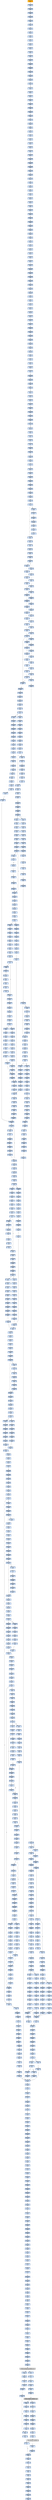 strict digraph G {
	graph [bgcolor=transparent,
		name=G
	];
	node [color=lightsteelblue,
		fillcolor=lightsteelblue,
		shape=rectangle,
		style=filled
	];
	"0x0042517d"	[label="0x0042517d
lodsb"];
	"0x0042517e"	[label="0x0042517e
orl"];
	"0x0042517d" -> "0x0042517e"	[color="#000000"];
	"0x00425b1f"	[label="0x00425b1f
incl"];
	"0x00425b20"	[label="0x00425b20
orl"];
	"0x00425b1f" -> "0x00425b20"	[color="#000000"];
	"0x0042531a"	[label="0x0042531a
movl"];
	"0x0042531e"	[label="0x0042531e
shll"];
	"0x0042531a" -> "0x0042531e"	[color="#000000"];
	"0x004258a5"	[label="0x004258a5
sarl"];
	"0x004258a8"	[label="0x004258a8
movl"];
	"0x004258a5" -> "0x004258a8"	[color="#000000"];
	"0x00425377"	[label="0x00425377
movl"];
	"0x0042537c"	[label="0x0042537c
leal"];
	"0x00425377" -> "0x0042537c"	[color="#000000"];
	"0x00425c23"	[label="0x00425c23
movb"];
	"0x00425c25"	[label="0x00425c25
incl"];
	"0x00425c23" -> "0x00425c25"	[color="#000000"];
	"0x004258b0"	[label="0x004258b0
leal"];
	"0x004258b3"	[label="0x004258b3
movw"];
	"0x004258b0" -> "0x004258b3"	[color="#000000"];
	"0x0042558b"	[label="0x0042558b
shrl"];
	"0x0042558e"	[label="0x0042558e
movw"];
	"0x0042558b" -> "0x0042558e"	[color="#000000"];
	"0x00425a8d"	[label="0x00425a8d
sarl"];
	"0x00425a90"	[label="0x00425a90
leal"];
	"0x00425a8d" -> "0x00425a90"	[color="#000000"];
	"0x00425332"	[label="0x00425332
ja"];
	"0x0042534c"	[label="0x0042534c
movl"];
	"0x00425332" -> "0x0042534c"	[color="#000000",
		label=T];
	"0x00425334"	[label="0x00425334
cmpl"];
	"0x00425332" -> "0x00425334"	[color="#000000",
		label=F];
	"0x004253ce"	[label="0x004253ce
movzbl"];
	"0x004253d2"	[label="0x004253d2
movl"];
	"0x004253ce" -> "0x004253d2"	[color="#000000"];
	"0x0042570c"	[label="0x0042570c
jmp"];
	"0x00425c43"	[label="0x00425c43
movl"];
	"0x0042570c" -> "0x00425c43"	[color="#000000"];
	"0x00407718"	[label="0x00407718
subl"];
	"0x0040771a"	[label="0x0040771a
movw"];
	"0x00407718" -> "0x0040771a"	[color="#000000"];
	"0x0042544f"	[label="0x0042544f
je"];
	"0x00425473"	[label="0x00425473
cmpl"];
	"0x0042544f" -> "0x00425473"	[color="#000000",
		label=T];
	"0x00425451"	[label="0x00425451
jmp"];
	"0x0042544f" -> "0x00425451"	[color="#000000",
		label=F];
	"0x00425683"	[label="0x00425683
ja"];
	"0x0042569b"	[label="0x0042569b
movw"];
	"0x00425683" -> "0x0042569b"	[color="#000000",
		label=T];
	"0x00425685"	[label="0x00425685
cmpl"];
	"0x00425683" -> "0x00425685"	[color="#000000",
		label=F];
	"0x00425c14"	[label="0x00425c14
subl"];
	"0x00425c18"	[label="0x00425c18
addl"];
	"0x00425c14" -> "0x00425c18"	[color="#000000"];
	"0x00425155"	[label="0x00425155
shll"];
	"0x00425158"	[label="0x00425158
movl"];
	"0x00425155" -> "0x00425158"	[color="#000000"];
	"0x00425639"	[label="0x00425639
movzwl"];
	"0x0042563c"	[label="0x0042563c
imull"];
	"0x00425639" -> "0x0042563c"	[color="#000000"];
	"0x00425b08"	[label="0x00425b08
ja"];
	"0x00425b22"	[label="0x00425b22
shrl"];
	"0x00425b08" -> "0x00425b22"	[color="#000000",
		label=T];
	"0x00425b0a"	[label="0x00425b0a
cmpl"];
	"0x00425b08" -> "0x00425b0a"	[color="#000000",
		label=F];
	"0x00425841"	[label="0x00425841
movl"];
	"0x00425845"	[label="0x00425845
movl"];
	"0x00425841" -> "0x00425845"	[color="#000000"];
	"0x00425589"	[label="0x00425589
movl"];
	"0x00425589" -> "0x0042558b"	[color="#000000"];
	"0x00425689"	[label="0x00425689
je"];
	"0x0042568f"	[label="0x0042568f
movzbl"];
	"0x00425689" -> "0x0042568f"	[color="#000000",
		label=F];
	"0x004257bf"	[label="0x004257bf
cmpl"];
	"0x004257c3"	[label="0x004257c3
je"];
	"0x004257bf" -> "0x004257c3"	[color="#000000"];
	"0x00425a13"	[label="0x00425a13
addl"];
	"0x00425a18"	[label="0x00425a18
cmpl"];
	"0x00425a13" -> "0x00425a18"	[color="#000000"];
	"0x00425538"	[label="0x00425538
subl"];
	"0x0042553d"	[label="0x0042553d
jmp"];
	"0x00425538" -> "0x0042553d"	[color="#000000"];
	"0x00425183"	[label="0x00425183
movl"];
	"0x00425188"	[label="0x00425188
shll"];
	"0x00425183" -> "0x00425188"	[color="#000000"];
	"0x00425835"	[label="0x00425835
movl"];
	"0x00425839"	[label="0x00425839
movl"];
	"0x00425835" -> "0x00425839"	[color="#000000"];
	"0x004255a8"	[label="0x004255a8
movl"];
	"0x004255ac"	[label="0x004255ac
sarl"];
	"0x004255a8" -> "0x004255ac"	[color="#000000"];
	"0x00425a1b"	[label="0x00425a1b
movl"];
	"0x00425a1d"	[label="0x00425a1d
jle"];
	"0x00425a1b" -> "0x00425a1d"	[color="#000000"];
	"0x00425b00"	[label="0x00425b00
cmpl"];
	"0x00425b00" -> "0x00425b08"	[color="#000000"];
	"0x00425282"	[label="0x00425282
movl"];
	"0x0042528a"	[label="0x0042528a
movl"];
	"0x00425282" -> "0x0042528a"	[color="#000000"];
	"0x0042598d"	[label="0x0042598d
ja"];
	"0x0042598f"	[label="0x0042598f
cmpl"];
	"0x0042598d" -> "0x0042598f"	[color="#000000",
		label=F];
	"0x004259a7"	[label="0x004259a7
movl"];
	"0x0042598d" -> "0x004259a7"	[color="#000000",
		label=T];
	"0x004255a6"	[label="0x004255a6
subl"];
	"0x004255a6" -> "0x004255a8"	[color="#000000"];
	"0x00425bf4"	[label="0x00425bf4
movl"];
	"0x00425bf8"	[label="0x00425bf8
je"];
	"0x00425bf4" -> "0x00425bf8"	[color="#000000"];
	"0x004256e5"	[label="0x004256e5
movl"];
	"0x004256e9"	[label="0x004256e9
setg"];
	"0x004256e5" -> "0x004256e9"	[color="#000000"];
	"0x00425b76"	[label="0x00425b76
cmpl"];
	"0x00425b7a"	[label="0x00425b7a
je"];
	"0x00425b76" -> "0x00425b7a"	[color="#000000"];
	"0x00425489"	[label="0x00425489
leal"];
	"0x0042548c"	[label="0x0042548c
movl"];
	"0x00425489" -> "0x0042548c"	[color="#000000"];
	"0x00425b60"	[label="0x00425b60
movl"];
	"0x00425b64"	[label="0x00425b64
addl"];
	"0x00425b60" -> "0x00425b64"	[color="#000000"];
	"0x00425b5b"	[label="0x00425b5b
movl"];
	"0x00425b5b" -> "0x00425b60"	[color="#000000"];
	"0x0042520d"	[label="0x0042520d
jmp"];
	"0x00425c9a"	[label="0x00425c9a
jmp"];
	"0x0042520d" -> "0x00425c9a"	[color="#000000"];
	"0x004253c7"	[label="0x004253c7
movl"];
	"0x004253c7" -> "0x004253ce"	[color="#000000"];
	"0x00425bc6"	[label="0x00425bc6
shrw"];
	"0x00425bca"	[label="0x00425bca
subw"];
	"0x00425bc6" -> "0x00425bca"	[color="#000000"];
	"0x00425171"	[label="0x00425171
movl"];
	"0x00425173"	[label="0x00425173
andb"];
	"0x00425171" -> "0x00425173"	[color="#000000"];
	"0x0040775e"	[label="0x0040775e
pushl"];
	"0x0040775f"	[label="0x0040775f
movl"];
	"0x0040775e" -> "0x0040775f"	[color="#000000"];
	"0x004251ed"	[label="0x004251ed
call"];
	"0x004251f2"	[label="0x004251f2
popl"];
	"0x004251ed" -> "0x004251f2"	[color="#000000"];
	"0x004258c2"	[label="0x004258c2
jmp"];
	"0x00425936"	[label="0x00425936
movl"];
	"0x004258c2" -> "0x00425936"	[color="#000000"];
	"0x00425b2c"	[label="0x00425b2c
jb"];
	"0x00425b35"	[label="0x00425b35
decl"];
	"0x00425b2c" -> "0x00425b35"	[color="#000000",
		label=T];
	"0x00425b2e"	[label="0x00425b2e
subl"];
	"0x00425b2c" -> "0x00425b2e"	[color="#000000",
		label=F];
	"0x00425a33"	[label="0x00425a33
leal"];
	"0x00425a3a"	[label="0x00425a3a
movl"];
	"0x00425a33" -> "0x00425a3a"	[color="#000000"];
	"0x004256fc"	[label="0x004256fc
movb"];
	"0x004256ff"	[label="0x004256ff
movb"];
	"0x004256fc" -> "0x004256ff"	[color="#000000"];
	"0x00425754"	[label="0x00425754
movzbl"];
	"0x00425757"	[label="0x00425757
shll"];
	"0x00425754" -> "0x00425757"	[color="#000000"];
	"0x00407736"	[label="0x00407736
orl"];
	"0x00407738"	[label="0x00407738
je"];
	"0x00407736" -> "0x00407738"	[color="#000000"];
	"0x00425c89"	[label="0x00425c89
movl"];
	"0x00425c90"	[label="0x00425c90
movl"];
	"0x00425c89" -> "0x00425c90"	[color="#000000"];
	"0x004252ee"	[label="0x004252ee
movzbl"];
	"0x004252f1"	[label="0x004252f1
shll"];
	"0x004252ee" -> "0x004252f1"	[color="#000000"];
	"0x00425bcd"	[label="0x00425bcd
movl"];
	"0x00425bd1"	[label="0x00425bd1
movw"];
	"0x00425bcd" -> "0x00425bd1"	[color="#000000"];
	"0x00425b9f"	[label="0x00425b9f
cmpl"];
	"0x00425ba1"	[label="0x00425ba1
jae"];
	"0x00425b9f" -> "0x00425ba1"	[color="#000000"];
	"0x00425b99"	[label="0x00425b99
movzwl"];
	"0x00425b9c"	[label="0x00425b9c
imull"];
	"0x00425b99" -> "0x00425b9c"	[color="#000000"];
	"0x00425bfa"	[label="0x00425bfa
movl"];
	"0x00425bfe"	[label="0x00425bfe
movl"];
	"0x00425bfa" -> "0x00425bfe"	[color="#000000"];
	"0x00425b85"	[label="0x00425b85
movzbl"];
	"0x00425b88"	[label="0x00425b88
shll"];
	"0x00425b85" -> "0x00425b88"	[color="#000000"];
	"0x0042597c"	[label="0x0042597c
leal"];
	"0x0042597f"	[label="0x0042597f
movl"];
	"0x0042597c" -> "0x0042597f"	[color="#000000"];
	"0x004259b7"	[label="0x004259b7
cmpl"];
	"0x004259b9"	[label="0x004259b9
jae"];
	"0x004259b7" -> "0x004259b9"	[color="#000000"];
	"0x0042579d"	[label="0x0042579d
movl"];
	"0x0042579f"	[label="0x0042579f
subl"];
	"0x0042579d" -> "0x0042579f"	[color="#000000"];
	"0x0042586d"	[label="0x0042586d
cmpl"];
	"0x00425871"	[label="0x00425871
je"];
	"0x0042586d" -> "0x00425871"	[color="#000000"];
	"0x004259bb"	[label="0x004259bb
movl"];
	"0x004259bf"	[label="0x004259bf
movl"];
	"0x004259bb" -> "0x004259bf"	[color="#000000"];
	"0x00425349"	[label="0x00425349
incl"];
	"0x0042534a"	[label="0x0042534a
orl"];
	"0x00425349" -> "0x0042534a"	[color="#000000"];
	"0x00425492"	[label="0x00425492
cmpl"];
	"0x0042549a"	[label="0x0042549a
ja"];
	"0x00425492" -> "0x0042549a"	[color="#000000"];
	"0x00425b1c"	[label="0x00425b1c
shll"];
	"0x00425b1c" -> "0x00425b1f"	[color="#000000"];
	"0x00425ae7"	[label="0x00425ae7
addl"];
	"0x00425ae9"	[label="0x00425ae9
movl"];
	"0x00425ae7" -> "0x00425ae9"	[color="#000000"];
	"0x004252a8"	[label="0x004252a8
shll"];
	"0x004252aa"	[label="0x004252aa
leal"];
	"0x004252a8" -> "0x004252aa"	[color="#000000"];
	"0x0042556d"	[label="0x0042556d
ja"];
	"0x0042556f"	[label="0x0042556f
cmpl"];
	"0x0042556d" -> "0x0042556f"	[color="#000000",
		label=F];
	"0x00425585"	[label="0x00425585
movl"];
	"0x0042556d" -> "0x00425585"	[color="#000000",
		label=T];
	"0x004077e2"	[label="0x004077e2
jmp"];
	GETPROCADDRESS_KERNEL32_DLL	[color=lightgrey,
		fillcolor=lightgrey,
		label="GETPROCADDRESS_KERNEL32_DLL
GETPROCADDRESS-KERNEL32-DLL"];
	"0x004077e2" -> GETPROCADDRESS_KERNEL32_DLL	[color="#000000"];
	"0x00425ab4"	[label="0x00425ab4
movl"];
	"0x00425ab8"	[label="0x00425ab8
jne"];
	"0x00425ab4" -> "0x00425ab8"	[color="#000000"];
	"0x004257fc"	[label="0x004257fc
sarl"];
	"0x004257ff"	[label="0x004257ff
leal"];
	"0x004257fc" -> "0x004257ff"	[color="#000000"];
	"0x004256d1"	[label="0x004256d1
je"];
	"0x004256d7"	[label="0x004256d7
xorl"];
	"0x004256d1" -> "0x004256d7"	[color="#000000",
		label=F];
	"0x004258da"	[label="0x004258da
ja"];
	"0x004258dc"	[label="0x004258dc
cmpl"];
	"0x004258da" -> "0x004258dc"	[color="#000000",
		label=F];
	"0x004258f2"	[label="0x004258f2
movw"];
	"0x004258da" -> "0x004258f2"	[color="#000000",
		label=T];
	"0x0042518b"	[label="0x0042518b
popl"];
	"0x0042518c"	[label="0x0042518c
movl"];
	"0x0042518b" -> "0x0042518c"	[color="#000000"];
	"0x00425ad8"	[label="0x00425ad8
cmpl"];
	"0x00425adb"	[label="0x00425adb
movl"];
	"0x00425ad8" -> "0x00425adb"	[color="#000000"];
	"0x00425c26"	[label="0x00425c26
movb"];
	"0x00425c2a"	[label="0x00425c2a
movb"];
	"0x00425c26" -> "0x00425c2a"	[color="#000000"];
	"0x00425770"	[label="0x00425770
movzwl"];
	"0x00425773"	[label="0x00425773
imull"];
	"0x00425770" -> "0x00425773"	[color="#000000"];
	"0x00425bda"	[label="0x00425bda
orl"];
	"0x00425bdd"	[label="0x00425bdd
movl"];
	"0x00425bda" -> "0x00425bdd"	[color="#000000"];
	"0x00425462"	[label="0x00425462
subw"];
	"0x00425465"	[label="0x00425465
cmpl"];
	"0x00425462" -> "0x00425465"	[color="#000000"];
	"0x004257a5"	[label="0x004257a5
shrw"];
	"0x004257a9"	[label="0x004257a9
subw"];
	"0x004257a5" -> "0x004257a9"	[color="#000000"];
	"0x00425253"	[label="0x00425253
shll"];
	"0x00425255"	[label="0x00425255
decl"];
	"0x00425253" -> "0x00425255"	[color="#000000"];
	"0x00425ae5"	[label="0x00425ae5
shll"];
	"0x00425ae5" -> "0x00425ae7"	[color="#000000"];
	"0x00407720"	[label="0x00407720
addl"];
	"0x00407723"	[label="0x00407723
call"];
	"0x00407720" -> "0x00407723"	[color="#000000"];
	"0x004259a1"	[label="0x004259a1
shll"];
	"0x004259a4"	[label="0x004259a4
incl"];
	"0x004259a1" -> "0x004259a4"	[color="#000000"];
	"0x004254e8"	[label="0x004254e8
movl"];
	"0x004254ea"	[label="0x004254ea
leal"];
	"0x004254e8" -> "0x004254ea"	[color="#000000"];
	"0x004256f4"	[label="0x004256f4
movl"];
	"0x004256f8"	[label="0x004256f8
subl"];
	"0x004256f4" -> "0x004256f8"	[color="#000000"];
	"0x004254e6"	[label="0x004254e6
subl"];
	"0x004254e6" -> "0x004254e8"	[color="#000000"];
	"0x00407759"	[label="0x00407759
pushl"];
	"0x0040775a"	[label="0x0040775a
pushl"];
	"0x00407759" -> "0x0040775a"	[color="#000000"];
	"0x004253e5"	[label="0x004253e5
andl"];
	"0x004253eb"	[label="0x004253eb
cmpl"];
	"0x004253e5" -> "0x004253eb"	[color="#000000"];
	"0x0042519c"	[label="0x0042519c
pushl"];
	"0x0042519d"	[label="0x0042519d
movw"];
	"0x0042519c" -> "0x0042519d"	[color="#000000"];
	"0x0042519a"	[label="0x0042519a
movl"];
	"0x0042519a" -> "0x0042519c"	[color="#000000"];
	"0x004252f4"	[label="0x004252f4
incl"];
	"0x004252f5"	[label="0x004252f5
incl"];
	"0x004252f4" -> "0x004252f5"	[color="#000000"];
	"0x004253f3"	[label="0x004253f3
leal"];
	"0x004253f7"	[label="0x004253f7
movl"];
	"0x004253f3" -> "0x004253f7"	[color="#000000"];
	"0x004251aa"	[label="0x004251aa
addl"];
	"0x004251ad"	[label="0x004251ad
pushl"];
	"0x004251aa" -> "0x004251ad"	[color="#000000"];
	"0x00425692"	[label="0x00425692
shll"];
	"0x0042568f" -> "0x00425692"	[color="#000000"];
	"0x0042574e"	[label="0x0042574e
je"];
	"0x0042574e" -> "0x00425754"	[color="#000000",
		label=F];
	"0x004254f4"	[label="0x004254f4
movw"];
	"0x004254f8"	[label="0x004254f8
jmp"];
	"0x004254f4" -> "0x004254f8"	[color="#000000"];
	"0x0042524b"	[label="0x0042524b
movl"];
	"0x0042524f"	[label="0x0042524f
movzbl"];
	"0x0042524b" -> "0x0042524f"	[color="#000000"];
	"0x00425c98"	[label="0x00425c98
popl"];
	"0x00425c99"	[label="0x00425c99
ret"];
	"0x00425c98" -> "0x00425c99"	[color="#000000"];
	"0x00425c96"	[label="0x00425c96
popl"];
	"0x00425c97"	[label="0x00425c97
popl"];
	"0x00425c96" -> "0x00425c97"	[color="#000000"];
	"0x004257a1"	[label="0x004257a1
subl"];
	"0x004257a3"	[label="0x004257a3
movl"];
	"0x004257a1" -> "0x004257a3"	[color="#000000"];
	"0x00425ab3"	[label="0x00425ab3
decl"];
	"0x00425ab3" -> "0x00425ab4"	[color="#000000"];
	"0x004258fb"	[label="0x004258fb
movzwl"];
	"0x004258fe"	[label="0x004258fe
imull"];
	"0x004258fb" -> "0x004258fe"	[color="#000000"];
	"0x00425a0d"	[label="0x00425a0d
jg"];
	"0x00425a0d" -> "0x00425a13"	[color="#000000",
		label=F];
	"0x00425a0d" -> "0x00425bfa"	[color="#000000",
		label=T];
	"0x00407792"	[label="0x00407792
jne"];
	"0x00407794"	[label="0x00407794
lodsb"];
	"0x00407792" -> "0x00407794"	[color="#000000",
		label=F];
	"0x004252f6"	[label="0x004252f6
orl"];
	"0x004252f8"	[label="0x004252f8
cmpl"];
	"0x004252f6" -> "0x004252f8"	[color="#000000"];
	"0x0042549c"	[label="0x0042549c
cmpl"];
	"0x0042549a" -> "0x0042549c"	[color="#000000",
		label=F];
	"0x004254b4"	[label="0x004254b4
movl"];
	"0x0042549a" -> "0x004254b4"	[color="#000000",
		label=T];
	"0x004257eb"	[label="0x004257eb
cmpl"];
	"0x004257ed"	[label="0x004257ed
jae"];
	"0x004257eb" -> "0x004257ed"	[color="#000000"];
	"0x004257ef"	[label="0x004257ef
movl"];
	"0x004257f1"	[label="0x004257f1
movl"];
	"0x004257ef" -> "0x004257f1"	[color="#000000"];
	"0x00425244"	[label="0x00425244
movl"];
	"0x00425246"	[label="0x00425246
shll"];
	"0x00425244" -> "0x00425246"	[color="#000000"];
	"0x0042539b"	[label="0x0042539b
subl"];
	"0x0042539f"	[label="0x0042539f
sarl"];
	"0x0042539b" -> "0x0042539f"	[color="#000000"];
	"0x00425a54"	[label="0x00425a54
ja"];
	"0x00425a56"	[label="0x00425a56
cmpl"];
	"0x00425a54" -> "0x00425a56"	[color="#000000",
		label=F];
	"0x00425a6e"	[label="0x00425a6e
movl"];
	"0x00425a54" -> "0x00425a6e"	[color="#000000",
		label=T];
	"0x004257c9"	[label="0x004257c9
movzbl"];
	"0x004257cc"	[label="0x004257cc
shll"];
	"0x004257c9" -> "0x004257cc"	[color="#000000"];
	"0x0042552c"	[label="0x0042552c
jg"];
	"0x0042552c" -> "0x00425538"	[color="#000000",
		label=T];
	"0x0042552e"	[label="0x0042552e
subl"];
	"0x0042552c" -> "0x0042552e"	[color="#000000",
		label=F];
	"0x00425481"	[label="0x00425481
cmpl"];
	"0x004254f8" -> "0x00425481"	[color="#000000"];
	"0x0042532f"	[label="0x0042532f
leal"];
	"0x0042532f" -> "0x00425332"	[color="#000000"];
	"0x004259fc"	[label="0x004259fc
shll"];
	"0x004259fe"	[label="0x004259fe
subl"];
	"0x004259fc" -> "0x004259fe"	[color="#000000"];
	"0x00425350"	[label="0x00425350
movw"];
	"0x0042534c" -> "0x00425350"	[color="#000000"];
	"0x004259c9"	[label="0x004259c9
leal"];
	"0x004259cc"	[label="0x004259cc
movl"];
	"0x004259c9" -> "0x004259cc"	[color="#000000"];
	"0x004258d7"	[label="0x004258d7
movw"];
	"0x004258d7" -> "0x004258da"	[color="#000000"];
	"0x00425256"	[label="0x00425256
movl"];
	"0x00425255" -> "0x00425256"	[color="#000000"];
	"0x00425c97" -> "0x00425c98"	[color="#000000"];
	"0x00425861"	[label="0x00425861
movl"];
	"0x00425865"	[label="0x00425865
cmpl"];
	"0x00425861" -> "0x00425865"	[color="#000000"];
	"0x004257d3"	[label="0x004257d3
orl"];
	"0x004257d5"	[label="0x004257d5
movl"];
	"0x004257d3" -> "0x004257d5"	[color="#000000"];
	"0x00425573"	[label="0x00425573
je"];
	"0x0042556f" -> "0x00425573"	[color="#000000"];
	"0x0042540f"	[label="0x0042540f
movzbl"];
	"0x00425412"	[label="0x00425412
shll"];
	"0x0042540f" -> "0x00425412"	[color="#000000"];
	"0x00425a3e"	[label="0x00425a3e
movl"];
	"0x00425a43"	[label="0x00425a43
leal"];
	"0x00425a3e" -> "0x00425a43"	[color="#000000"];
	"0x00425354"	[label="0x00425354
shrl"];
	"0x00425357"	[label="0x00425357
movzwl"];
	"0x00425354" -> "0x00425357"	[color="#000000"];
	"0x00425903"	[label="0x00425903
jae"];
	"0x00425940"	[label="0x00425940
subl"];
	"0x00425903" -> "0x00425940"	[color="#000000",
		label=T];
	"0x00425905"	[label="0x00425905
movl"];
	"0x00425903" -> "0x00425905"	[color="#000000",
		label=F];
	"0x0042537f"	[label="0x0042537f
movzbl"];
	"0x0042537c" -> "0x0042537f"	[color="#000000"];
	"0x004252e8"	[label="0x004252e8
je"];
	"0x004252e8" -> "0x004252ee"	[color="#000000",
		label=F];
	"0x00425487"	[label="0x00425487
jg"];
	"0x004254fa"	[label="0x004254fa
movl"];
	"0x00425487" -> "0x004254fa"	[color="#000000",
		label=T];
	"0x0042571e"	[label="0x0042571e
movw"];
	"0x00425725"	[label="0x00425725
jmp"];
	"0x0042571e" -> "0x00425725"	[color="#000000"];
	"0x004076f8"	[label="0x004076f8
movl"];
	"0x004076fa"	[label="0x004076fa
addl"];
	"0x004076f8" -> "0x004076fa"	[color="#000000"];
	"0x004253a1"	[label="0x004253a1
addl"];
	"0x004253a3"	[label="0x004253a3
imull"];
	"0x004253a1" -> "0x004253a3"	[color="#000000"];
	"0x0042524a"	[label="0x0042524a
decl"];
	"0x0042524a" -> "0x0042524b"	[color="#000000"];
	"0x00425279"	[label="0x00425279
movl"];
	"0x0042527e"	[label="0x0042527e
movl"];
	"0x00425279" -> "0x0042527e"	[color="#000000"];
	"0x004255c9"	[label="0x004255c9
movl"];
	"0x004255cd"	[label="0x004255cd
movl"];
	"0x004255c9" -> "0x004255cd"	[color="#000000"];
	"0x004256a2"	[label="0x004256a2
movl"];
	"0x0042569b" -> "0x004256a2"	[color="#000000"];
	"0x00425a46"	[label="0x00425a46
movl"];
	"0x00425a4a"	[label="0x00425a4a
addl"];
	"0x00425a46" -> "0x00425a4a"	[color="#000000"];
	"0x00425641"	[label="0x00425641
jae"];
	"0x00425647"	[label="0x00425647
movl"];
	"0x00425641" -> "0x00425647"	[color="#000000",
		label=F];
	"0x0042572a"	[label="0x0042572a
movl"];
	"0x00425641" -> "0x0042572a"	[color="#000000",
		label=T];
	"0x00425b38"	[label="0x00425b38
movl"];
	"0x00425b3c"	[label="0x00425b3c
shll"];
	"0x00425b38" -> "0x00425b3c"	[color="#000000"];
	"0x0042559d"	[label="0x0042559d
jae"];
	"0x004255f1"	[label="0x004255f1
movl"];
	"0x0042559d" -> "0x004255f1"	[color="#000000",
		label=T];
	"0x0042559f"	[label="0x0042559f
movl"];
	"0x0042559d" -> "0x0042559f"	[color="#000000",
		label=F];
	"0x004258d1"	[label="0x004258d1
cmpl"];
	"0x004258d1" -> "0x004258d7"	[color="#000000"];
	"0x0042515b"	[label="0x0042515b
lodsl"];
	"0x0042515c"	[label="0x0042515c
subl"];
	"0x0042515b" -> "0x0042515c"	[color="#000000"];
	"0x00407731"	[label="0x00407731
call"];
	"0x004077dc"	[label="0x004077dc
jmp"];
	"0x00407731" -> "0x004077dc"	[color="#000000"];
	"0x00425bc2"	[label="0x00425bc2
subl"];
	"0x00425bc4"	[label="0x00425bc4
movl"];
	"0x00425bc2" -> "0x00425bc4"	[color="#000000"];
	"0x004257f6"	[label="0x004257f6
subl"];
	"0x004257f1" -> "0x004257f6"	[color="#000000"];
	"0x00425273"	[label="0x00425273
movl"];
	"0x00425273" -> "0x00425279"	[color="#000000"];
	"0x004251b8"	[label="0x004251b8
subl"];
	"0x004251ba"	[label="0x004251ba
movl"];
	"0x004251b8" -> "0x004251ba"	[color="#000000"];
	"0x00425316"	[label="0x00425316
movl"];
	"0x00425316" -> "0x0042531a"	[color="#000000"];
	"0x004259b1"	[label="0x004259b1
movzwl"];
	"0x004259b4"	[label="0x004259b4
imull"];
	"0x004259b1" -> "0x004259b4"	[color="#000000"];
	"0x00425207"	[label="0x00425207
popl"];
	"0x00425208"	[label="0x00425208
addl"];
	"0x00425207" -> "0x00425208"	[color="#000000"];
	"0x00425201"	[label="0x00425201
stosl"];
	"0x00425202"	[label="0x00425202
call"];
	"0x00425201" -> "0x00425202"	[color="#000000"];
	"0x00425176"	[label="0x00425176
andb"];
	"0x00425178"	[label="0x00425178
shll"];
	"0x00425176" -> "0x00425178"	[color="#000000"];
	"0x0042580f"	[label="0x0042580f
movl"];
	"0x00425811"	[label="0x00425811
subl"];
	"0x0042580f" -> "0x00425811"	[color="#000000"];
	"0x00425711"	[label="0x00425711
subl"];
	"0x00425713"	[label="0x00425713
subl"];
	"0x00425711" -> "0x00425713"	[color="#000000"];
	"0x004257bd"	[label="0x004257bd
ja"];
	"0x004257bd" -> "0x004257bf"	[color="#000000",
		label=F];
	"0x004257bd" -> "0x004257d5"	[color="#000000",
		label=T];
	"0x00425a18" -> "0x00425a1b"	[color="#000000"];
	"0x00425390"	[label="0x00425390
movl"];
	"0x00425394"	[label="0x00425394
shll"];
	"0x00425390" -> "0x00425394"	[color="#000000"];
	"0x0042516e"	[label="0x0042516e
subl"];
	"0x00425170"	[label="0x00425170
lodsb"];
	"0x0042516e" -> "0x00425170"	[color="#000000"];
	"0x004257de"	[label="0x004257de
movw"];
	"0x004257e5"	[label="0x004257e5
movzwl"];
	"0x004257de" -> "0x004257e5"	[color="#000000"];
	"0x004077bb"	[label="0x004077bb
jmp"];
	"0x004077bb" -> "0x00407794"	[color="#000000"];
	"0x004257e8"	[label="0x004257e8
imull"];
	"0x004257e5" -> "0x004257e8"	[color="#000000"];
	"0x004252f1" -> "0x004252f4"	[color="#000000"];
	"0x004252cb"	[label="0x004252cb
xorl"];
	"0x004252cd"	[label="0x004252cd
movl"];
	"0x004252cb" -> "0x004252cd"	[color="#000000"];
	"0x00425798"	[label="0x00425798
jmp"];
	"0x0042583d"	[label="0x0042583d
movl"];
	"0x00425798" -> "0x0042583d"	[color="#000000"];
	"0x004255ba"	[label="0x004255ba
movl"];
	"0x004255be"	[label="0x004255be
movl"];
	"0x004255ba" -> "0x004255be"	[color="#000000"];
	"0x00425b6a"	[label="0x00425b6a
addl"];
	"0x00425b6c"	[label="0x00425b6c
cmpl"];
	"0x00425b6a" -> "0x00425b6c"	[color="#000000"];
	"0x004251c1"	[label="0x004251c1
subl"];
	"0x004251c3"	[label="0x004251c3
cmpl"];
	"0x004251c1" -> "0x004251c3"	[color="#000000"];
	"0x00425732"	[label="0x00425732
movl"];
	"0x00425736"	[label="0x00425736
subw"];
	"0x00425732" -> "0x00425736"	[color="#000000"];
	"0x004256ad"	[label="0x004256ad
cmpl"];
	"0x004256af"	[label="0x004256af
jae"];
	"0x004256ad" -> "0x004256af"	[color="#000000"];
	"0x0042563f"	[label="0x0042563f
cmpl"];
	"0x0042563c" -> "0x0042563f"	[color="#000000"];
	"0x004254ae"	[label="0x004254ae
shll"];
	"0x004254b1"	[label="0x004254b1
incl"];
	"0x004254ae" -> "0x004254b1"	[color="#000000"];
	"0x00425880"	[label="0x00425880
incl"];
	"0x00425881"	[label="0x00425881
orl"];
	"0x00425880" -> "0x00425881"	[color="#000000"];
	"0x00425522"	[label="0x00425522
jmp"];
	"0x00425522" -> "0x00425c43"	[color="#000000"];
	"0x00425895"	[label="0x00425895
movl"];
	"0x00425899"	[label="0x00425899
movl"];
	"0x00425895" -> "0x00425899"	[color="#000000"];
	"0x004251f3"	[label="0x004251f3
addl"];
	"0x004251f2" -> "0x004251f3"	[color="#000000"];
	"0x00425579"	[label="0x00425579
movzbl"];
	"0x00425573" -> "0x00425579"	[color="#000000",
		label=F];
	"0x00425453"	[label="0x00425453
subl"];
	"0x00425457"	[label="0x00425457
subl"];
	"0x00425453" -> "0x00425457"	[color="#000000"];
	"0x00425aa0"	[label="0x00425aa0
movl"];
	"0x00425aa2"	[label="0x00425aa2
shrw"];
	"0x00425aa0" -> "0x00425aa2"	[color="#000000"];
	"0x004251a3"	[label="0x004251a3
pushl"];
	"0x004251a4"	[label="0x004251a4
pushl"];
	"0x004251a3" -> "0x004251a4"	[color="#000000"];
	"0x00425b8c"	[label="0x00425b8c
orl"];
	"0x00425b8e"	[label="0x00425b8e
movl"];
	"0x00425b8c" -> "0x00425b8e"	[color="#000000"];
	"0x004253bf"	[label="0x004253bf
movl"];
	"0x004253c3"	[label="0x004253c3
subl"];
	"0x004253bf" -> "0x004253c3"	[color="#000000"];
	"0x004258ba"	[label="0x004258ba
leal"];
	"0x004258be"	[label="0x004258be
movl"];
	"0x004258ba" -> "0x004258be"	[color="#000000"];
	"0x00425888"	[label="0x00425888
shrl"];
	"0x0042588b"	[label="0x0042588b
movzwl"];
	"0x00425888" -> "0x0042588b"	[color="#000000"];
	"0x00425582"	[label="0x00425582
incl"];
	"0x00425583"	[label="0x00425583
orl"];
	"0x00425582" -> "0x00425583"	[color="#000000"];
	"0x00425891"	[label="0x00425891
cmpl"];
	"0x00425893"	[label="0x00425893
jae"];
	"0x00425891" -> "0x00425893"	[color="#000000"];
	"0x00425bf8" -> "0x00425bfa"	[color="#000000",
		label=F];
	"0x00425961"	[label="0x00425961
movw"];
	"0x00425965"	[label="0x00425965
addl"];
	"0x00425961" -> "0x00425965"	[color="#000000"];
	"0x004077b1"	[label="0x004077b1
xorb"];
	"0x004077b3"	[label="0x004077b3
movb"];
	"0x004077b1" -> "0x004077b3"	[color="#000000"];
	"0x004257e8" -> "0x004257eb"	[color="#000000"];
	"0x00407788"	[label="0x00407788
movl"];
	"0x0040778a"	[label="0x0040778a
lodsb"];
	"0x00407788" -> "0x0040778a"	[color="#000000"];
	"0x004254e2"	[label="0x004254e2
subl"];
	"0x004254e2" -> "0x004254e6"	[color="#000000"];
	"0x00425338"	[label="0x00425338
je"];
	"0x0042533e"	[label="0x0042533e
shll"];
	"0x00425338" -> "0x0042533e"	[color="#000000",
		label=F];
	"0x0040777e"	[label="0x0040777e
je"];
	"0x004077bd"	[label="0x004077bd
call"];
	"0x0040777e" -> "0x004077bd"	[color="#000000",
		label=T];
	"0x004077c9"	[label="0x004077c9
movb"];
	"0x004077cb"	[label="0x004077cb
stosb"];
	"0x004077c9" -> "0x004077cb"	[color="#000000"];
	"0x00425adf"	[label="0x00425adf
jg"];
	"0x00425adb" -> "0x00425adf"	[color="#000000"];
	"0x00425739"	[label="0x00425739
subl"];
	"0x00425736" -> "0x00425739"	[color="#000000"];
	"0x004253a9"	[label="0x004253a9
cmpl"];
	"0x004253ae"	[label="0x004253ae
leal"];
	"0x004253a9" -> "0x004253ae"	[color="#000000"];
	"0x00425434"	[label="0x00425434
movl"];
	"0x00425439"	[label="0x00425439
subl"];
	"0x00425434" -> "0x00425439"	[color="#000000"];
	"0x0042525a"	[label="0x0042525a
movl"];
	"0x00425261"	[label="0x00425261
movzbl"];
	"0x0042525a" -> "0x00425261"	[color="#000000"];
	"0x004254a0"	[label="0x004254a0
je"];
	"0x0042549c" -> "0x004254a0"	[color="#000000"];
	"0x00425883"	[label="0x00425883
movw"];
	"0x00425886"	[label="0x00425886
movl"];
	"0x00425883" -> "0x00425886"	[color="#000000"];
	"0x0042515a"	[label="0x0042515a
pushl"];
	"0x00425158" -> "0x0042515a"	[color="#000000"];
	"0x00407795"	[label="0x00407795
orb"];
	"0x00407794" -> "0x00407795"	[color="#000000"];
	"0x00425c62"	[label="0x00425c62
movl"];
	"0x00425c67"	[label="0x00425c67
je"];
	"0x00425c62" -> "0x00425c67"	[color="#000000"];
	"0x0042541c"	[label="0x0042541c
movw"];
	"0x00425423"	[label="0x00425423
shrl"];
	"0x0042541c" -> "0x00425423"	[color="#000000"];
	"0x0042581e"	[label="0x0042581e
movl"];
	"0x00425822"	[label="0x00425822
movw"];
	"0x0042581e" -> "0x00425822"	[color="#000000"];
	"0x0040777a"	[label="0x0040777a
lodsl"];
	"0x0040777b"	[label="0x0040777b
cmpl"];
	"0x0040777a" -> "0x0040777b"	[color="#000000"];
	"0x00407756"	[label="0x00407756
je"];
	"0x00407758"	[label="0x00407758
pushl"];
	"0x00407756" -> "0x00407758"	[color="#000000",
		label=F];
	"0x00425a2b"	[label="0x00425a2b
movl"];
	"0x00425a2b" -> "0x00425a33"	[color="#000000"];
	"0x0042540a"	[label="0x0042540a
shll"];
	"0x0042540a" -> "0x0042540f"	[color="#000000"];
	"0x0042594a"	[label="0x0042594a
shrw"];
	"0x0042594e"	[label="0x0042594e
movl"];
	"0x0042594a" -> "0x0042594e"	[color="#000000"];
	"0x0042535d"	[label="0x0042535d
cmpl"];
	"0x0042535f"	[label="0x0042535f
jae"];
	"0x0042535d" -> "0x0042535f"	[color="#000000"];
	"0x00425abd"	[label="0x00425abd
cmpl"];
	"0x00425ac0"	[label="0x00425ac0
movl"];
	"0x00425abd" -> "0x00425ac0"	[color="#000000"];
	"0x004255fd"	[label="0x004255fd
movl"];
	"0x00425601"	[label="0x00425601
subw"];
	"0x004255fd" -> "0x00425601"	[color="#000000"];
	"0x004252d7"	[label="0x004252d7
addl"];
	"0x004252de"	[label="0x004252de
movl"];
	"0x004252d7" -> "0x004252de"	[color="#000000"];
	"0x0042584b"	[label="0x0042584b
cmpl"];
	"0x00425850"	[label="0x00425850
movl"];
	"0x0042584b" -> "0x00425850"	[color="#000000"];
	"0x0042518a"	[label="0x0042518a
popl"];
	"0x00425188" -> "0x0042518a"	[color="#000000"];
	"0x004076f2"	[label="0x004076f2
popl"];
	"0x004076f3"	[label="0x004076f3
addl"];
	"0x004076f2" -> "0x004076f3"	[color="#000000"];
	"0x004251a5"	[label="0x004251a5
addl"];
	"0x004251a4" -> "0x004251a5"	[color="#000000"];
	"0x00425b92"	[label="0x00425b92
movw"];
	"0x00425b96"	[label="0x00425b96
shrl"];
	"0x00425b92" -> "0x00425b96"	[color="#000000"];
	"0x004252b0"	[label="0x004252b0
cmpl"];
	"0x004252b4"	[label="0x004252b4
jae"];
	"0x004252b0" -> "0x004252b4"	[color="#000000"];
	"0x004252f5" -> "0x004252f6"	[color="#000000"];
	"0x00425afb"	[label="0x00425afb
jmp"];
	"0x00425b53"	[label="0x00425b53
movl"];
	"0x00425afb" -> "0x00425b53"	[color="#000000"];
	"0x00425507"	[label="0x00425507
movb"];
	"0x0042550b"	[label="0x0042550b
movb"];
	"0x00425507" -> "0x0042550b"	[color="#000000"];
	"0x0042578d"	[label="0x0042578d
movw"];
	"0x00425794"	[label="0x00425794
movl"];
	"0x0042578d" -> "0x00425794"	[color="#000000"];
	"0x00425a96"	[label="0x00425a96
movl"];
	"0x00425a98"	[label="0x00425a98
jmp"];
	"0x00425a96" -> "0x00425a98"	[color="#000000"];
	"0x00425959"	[label="0x00425959
movl"];
	"0x00425959" -> "0x00425961"	[color="#000000"];
	"0x0040775c"	[label="0x0040775c
pushl"];
	"0x0040775c" -> "0x0040775e"	[color="#000000"];
	"0x00425a9e"	[label="0x00425a9e
subl"];
	"0x00425a9e" -> "0x00425aa0"	[color="#000000"];
	"0x00425923"	[label="0x00425923
movl"];
	"0x00425927"	[label="0x00425927
movw"];
	"0x00425923" -> "0x00425927"	[color="#000000"];
	"0x004251f9"	[label="0x004251f9
movb"];
	"0x004251fb"	[label="0x004251fb
stosb"];
	"0x004251f9" -> "0x004251fb"	[color="#000000"];
	"0x00425343"	[label="0x00425343
movzbl"];
	"0x00425346"	[label="0x00425346
shll"];
	"0x00425343" -> "0x00425346"	[color="#000000"];
	"0x00425afd"	[label="0x00425afd
leal"];
	"0x00425afd" -> "0x00425b00"	[color="#000000"];
	"0x00425479"	[label="0x00425479
jle"];
	"0x00425473" -> "0x00425479"	[color="#000000"];
	"0x0042564c"	[label="0x0042564c
movl"];
	"0x0042564e"	[label="0x0042564e
subl"];
	"0x0042564c" -> "0x0042564e"	[color="#000000"];
	"0x004259f7"	[label="0x004259f7
movl"];
	"0x004259f7" -> "0x004259fc"	[color="#000000"];
	"0x00425942"	[label="0x00425942
subl"];
	"0x00425940" -> "0x00425942"	[color="#000000"];
	"0x004256b1"	[label="0x004256b1
subl"];
	"0x004256b5"	[label="0x004256b5
sarl"];
	"0x004256b1" -> "0x004256b5"	[color="#000000"];
	"0x004251b7"	[label="0x004251b7
popl"];
	"0x004251b7" -> "0x004251b8"	[color="#000000"];
	"0x0040773a"	[label="0x0040773a
call"];
	"0x00407738" -> "0x0040773a"	[color="#000000",
		label=F];
	"0x00425170" -> "0x00425171"	[color="#000000"];
	"0x00425490"	[label="0x00425490
addl"];
	"0x00425490" -> "0x00425492"	[color="#000000"];
	"0x00425660"	[label="0x00425660
movl"];
	"0x00425664"	[label="0x00425664
movw"];
	"0x00425660" -> "0x00425664"	[color="#000000"];
	"0x004258c8"	[label="0x004258c8
movl"];
	"0x004258ca"	[label="0x004258ca
shrw"];
	"0x004258c8" -> "0x004258ca"	[color="#000000"];
	"0x00425237"	[label="0x00425237
movl"];
	"0x0042523b"	[label="0x0042523b
movl"];
	"0x00425237" -> "0x0042523b"	[color="#000000"];
	"0x00425a4c"	[label="0x00425a4c
cmpl"];
	"0x00425a4a" -> "0x00425a4c"	[color="#000000"];
	"0x00425208" -> "0x0042520d"	[color="#000000"];
	"0x004255b6"	[label="0x004255b6
movl"];
	"0x004255b6" -> "0x004255ba"	[color="#000000"];
	"0x00425388"	[label="0x00425388
movl"];
	"0x0042538c"	[label="0x0042538c
andl"];
	"0x00425388" -> "0x0042538c"	[color="#000000"];
	"0x00425481" -> "0x00425487"	[color="#000000"];
	"0x004259d7"	[label="0x004259d7
subl"];
	"0x004259d9"	[label="0x004259d9
movl"];
	"0x004259d7" -> "0x004259d9"	[color="#000000"];
	"0x0042587a"	[label="0x0042587a
shll"];
	"0x0042587d"	[label="0x0042587d
shll"];
	"0x0042587a" -> "0x0042587d"	[color="#000000"];
	"0x00425b74"	[label="0x00425b74
ja"];
	"0x00425b6c" -> "0x00425b74"	[color="#000000"];
	"0x00425983"	[label="0x00425983
addl"];
	"0x00425985"	[label="0x00425985
cmpl"];
	"0x00425983" -> "0x00425985"	[color="#000000"];
	"0x004259ce"	[label="0x004259ce
movw"];
	"0x004259d1"	[label="0x004259d1
jmp"];
	"0x004259ce" -> "0x004259d1"	[color="#000000"];
	"0x00425be6"	[label="0x00425be6
movl"];
	"0x00425bea"	[label="0x00425bea
jne"];
	"0x00425be6" -> "0x00425bea"	[color="#000000"];
	"0x004258a0"	[label="0x004258a0
shll"];
	"0x004258a0" -> "0x004258a5"	[color="#000000"];
	"0x0042562f"	[label="0x0042562f
shrl"];
	"0x00425632"	[label="0x00425632
movw"];
	"0x0042562f" -> "0x00425632"	[color="#000000"];
	"0x00425426"	[label="0x00425426
movzwl"];
	"0x00425429"	[label="0x00425429
imull"];
	"0x00425426" -> "0x00425429"	[color="#000000"];
	"0x00407705"	[label="0x00407705
orb"];
	"0x00407707"	[label="0x00407707
jne"];
	"0x00407705" -> "0x00407707"	[color="#000000"];
	"0x004254b8"	[label="0x004254b8
movw"];
	"0x004254bc"	[label="0x004254bc
shrl"];
	"0x004254b8" -> "0x004254bc"	[color="#000000"];
	"0x004251b6"	[label="0x004251b6
popl"];
	"0x004251b6" -> "0x004251b7"	[color="#000000"];
	"0x004252a6"	[label="0x004252a6
addl"];
	"0x004252a6" -> "0x004252a8"	[color="#000000"];
	"0x00425c5c"	[label="0x00425c5c
ja"];
	"0x00425c5e"	[label="0x00425c5e
cmpl"];
	"0x00425c5c" -> "0x00425c5e"	[color="#000000",
		label=F];
	"0x004253de"	[label="0x004253de
leal"];
	"0x004253e1"	[label="0x004253e1
movl"];
	"0x004253de" -> "0x004253e1"	[color="#000000"];
	"0x00425993"	[label="0x00425993
je"];
	"0x0042598f" -> "0x00425993"	[color="#000000"];
	"0x0042592b"	[label="0x0042592b
leal"];
	"0x00425932"	[label="0x00425932
movl"];
	"0x0042592b" -> "0x00425932"	[color="#000000"];
	"0x004256f8" -> "0x004256fc"	[color="#000000"];
	"0x00425248"	[label="0x00425248
movl"];
	"0x00425248" -> "0x0042524a"	[color="#000000"];
	"0x00425c31"	[label="0x00425c31
decl"];
	"0x00425c32"	[label="0x00425c32
je"];
	"0x00425c31" -> "0x00425c32"	[color="#000000"];
	"0x00425c2c"	[label="0x00425c2c
incl"];
	"0x00425c2d"	[label="0x00425c2d
incl"];
	"0x00425c2c" -> "0x00425c2d"	[color="#000000"];
	"0x00425c02"	[label="0x00425c02
addl"];
	"0x00425bfe" -> "0x00425c02"	[color="#000000"];
	"0x004077c2"	[label="0x004077c2
popl"];
	"0x004077c3"	[label="0x004077c3
addl"];
	"0x004077c2" -> "0x004077c3"	[color="#000000"];
	"0x004077cc"	[label="0x004077cc
movl"];
	"0x004077cb" -> "0x004077cc"	[color="#000000"];
	"0x004254a6"	[label="0x004254a6
shll"];
	"0x004254a0" -> "0x004254a6"	[color="#000000",
		label=F];
	"0x004257db"	[label="0x004257db
shrl"];
	"0x004257db" -> "0x004257de"	[color="#000000"];
	"0x00425bf0"	[label="0x00425bf0
movl"];
	"0x00425bea" -> "0x00425bf0"	[color="#000000",
		label=F];
	"0x00425292"	[label="0x00425292
movl"];
	"0x0042528a" -> "0x00425292"	[color="#000000"];
	"0x0042585d"	[label="0x0042585d
leal"];
	"0x0042585d" -> "0x00425861"	[color="#000000"];
	"0x00425829"	[label="0x00425829
movl"];
	"0x00425822" -> "0x00425829"	[color="#000000"];
	"0x00425163"	[label="0x00425163
pushl"];
	"0x00425164"	[label="0x00425164
decl"];
	"0x00425163" -> "0x00425164"	[color="#000000"];
	"0x0042577c"	[label="0x0042577c
movl"];
	"0x00425781"	[label="0x00425781
subl"];
	"0x0042577c" -> "0x00425781"	[color="#000000"];
	"0x004256de"	[label="0x004256de
movl"];
	"0x004256de" -> "0x004256e5"	[color="#000000"];
	"0x00425a00"	[label="0x00425a00
addl"];
	"0x00425a04"	[label="0x00425a04
cmpl"];
	"0x00425a00" -> "0x00425a04"	[color="#000000"];
	"0x00425215"	[label="0x00425215
pushl"];
	"0x00425216"	[label="0x00425216
subl"];
	"0x00425215" -> "0x00425216"	[color="#000000"];
	"0x00425695"	[label="0x00425695
shll"];
	"0x00425698"	[label="0x00425698
incl"];
	"0x00425695" -> "0x00425698"	[color="#000000"];
	"0x00425451" -> "0x00425481"	[color="#000000"];
	"0x00425aba"	[label="0x00425aba
leal"];
	"0x00425ab8" -> "0x00425aba"	[color="#000000",
		label=F];
	"0x004257b6"	[label="0x004257b6
movw"];
	"0x004257b6" -> "0x004257bd"	[color="#000000"];
	"0x00425a5a"	[label="0x00425a5a
je"];
	"0x00425a56" -> "0x00425a5a"	[color="#000000"];
	"0x0042517b"	[label="0x0042517b
movb"];
	"0x00425178" -> "0x0042517b"	[color="#000000"];
	"0x00425308"	[label="0x00425308
jae"];
	"0x0042530e"	[label="0x0042530e
movl"];
	"0x00425308" -> "0x0042530e"	[color="#000000",
		label=F];
	"0x00425533"	[label="0x00425533
jmp"];
	"0x0042552e" -> "0x00425533"	[color="#000000"];
	"0x004254dc"	[label="0x004254dc
movw"];
	"0x004254e0"	[label="0x004254e0
jmp"];
	"0x004254dc" -> "0x004254e0"	[color="#000000"];
	"0x0042575e"	[label="0x0042575e
orl"];
	"0x00425760"	[label="0x00425760
movl"];
	"0x0042575e" -> "0x00425760"	[color="#000000"];
	"0x00425708"	[label="0x00425708
movl"];
	"0x00425708" -> "0x0042570c"	[color="#000000"];
	"0x00425aa9"	[label="0x00425aa9
leal"];
	"0x00425aac"	[label="0x00425aac
movw"];
	"0x00425aa9" -> "0x00425aac"	[color="#000000"];
	"0x004258e9"	[label="0x004258e9
shll"];
	"0x004258ec"	[label="0x004258ec
shll"];
	"0x004258e9" -> "0x004258ec"	[color="#000000"];
	"0x00425c72"	[label="0x00425c72
incl"];
	"0x00425c73"	[label="0x00425c73
subl"];
	"0x00425c72" -> "0x00425c73"	[color="#000000"];
	"0x00425c5e" -> "0x00425c62"	[color="#000000"];
	"0x00425312"	[label="0x00425312
andl"];
	"0x00425312" -> "0x00425316"	[color="#000000"];
	"0x00425ac3"	[label="0x00425ac3
jle"];
	"0x00425ac0" -> "0x00425ac3"	[color="#000000"];
	"0x004254ab"	[label="0x004254ab
movzbl"];
	"0x004254ab" -> "0x004254ae"	[color="#000000"];
	"0x00425707"	[label="0x00425707
incl"];
	"0x00425707" -> "0x00425708"	[color="#000000"];
	"0x0042550f"	[label="0x0042550f
cmpl"];
	"0x00425514"	[label="0x00425514
movl"];
	"0x0042550f" -> "0x00425514"	[color="#000000"];
	"0x00425a1f"	[label="0x00425a1f
movl"];
	"0x00425a24"	[label="0x00425a24
movl"];
	"0x00425a1f" -> "0x00425a24"	[color="#000000"];
	"0x00425769"	[label="0x00425769
movw"];
	"0x00425769" -> "0x00425770"	[color="#000000"];
	"0x00425aa6"	[label="0x00425aa6
subw"];
	"0x00425aa2" -> "0x00425aa6"	[color="#000000"];
	"0x004251fc"	[label="0x004251fc
movl"];
	"0x004251fb" -> "0x004251fc"	[color="#000000"];
	"0x00425604"	[label="0x00425604
cmpl"];
	"0x00425601" -> "0x00425604"	[color="#000000"];
	"0x0042582d"	[label="0x0042582d
movl"];
	"0x00425829" -> "0x0042582d"	[color="#000000"];
	"0x0042524f" -> "0x00425253"	[color="#000000"];
	"0x004251b4"	[label="0x004251b4
movl"];
	"0x004251b4" -> "0x004251b6"	[color="#000000"];
	"0x0042586b"	[label="0x0042586b
ja"];
	"0x0042586b" -> "0x0042586d"	[color="#000000",
		label=F];
	"0x0042586b" -> "0x00425883"	[color="#000000",
		label=T];
	"0x00425a86"	[label="0x00425a86
movl"];
	"0x00425a8b"	[label="0x00425a8b
subl"];
	"0x00425a86" -> "0x00425a8b"	[color="#000000"];
	"0x00425384"	[label="0x00425384
movw"];
	"0x00425384" -> "0x00425388"	[color="#000000"];
	"0x00425787"	[label="0x00425787
sarl"];
	"0x0042578a"	[label="0x0042578a
leal"];
	"0x00425787" -> "0x0042578a"	[color="#000000"];
	"0x00425877"	[label="0x00425877
movzbl"];
	"0x00425877" -> "0x0042587a"	[color="#000000"];
	"0x004252b6"	[label="0x004252b6
movl"];
	"0x004252b4" -> "0x004252b6"	[color="#000000",
		label=F];
	"0x00425471"	[label="0x00425471
je"];
	"0x00425471" -> "0x00425473"	[color="#000000",
		label=F];
	"0x00425471" -> "0x00425481"	[color="#000000",
		label=T];
	"0x00425246" -> "0x00425248"	[color="#000000"];
	"0x004256d9"	[label="0x004256d9
cmpl"];
	"0x004256d9" -> "0x004256de"	[color="#000000"];
	"0x00425acf"	[label="0x00425acf
andl"];
	"0x00425ad2"	[label="0x00425ad2
leal"];
	"0x00425acf" -> "0x00425ad2"	[color="#000000"];
	"0x004257ac"	[label="0x004257ac
movl"];
	"0x004257b0"	[label="0x004257b0
cmpl"];
	"0x004257ac" -> "0x004257b0"	[color="#000000"];
	"0x00425849"	[label="0x00425849
xorl"];
	"0x00425845" -> "0x00425849"	[color="#000000"];
	"0x004259f3"	[label="0x004259f3
movb"];
	"0x004259f3" -> "0x004259f7"	[color="#000000"];
	"0x00425b66"	[label="0x00425b66
movl"];
	"0x00425b66" -> "0x00425b6a"	[color="#000000"];
	"0x00425871" -> "0x00425877"	[color="#000000",
		label=F];
	"0x00425195"	[label="0x00425195
pushl"];
	"0x00425196"	[label="0x00425196
subl"];
	"0x00425195" -> "0x00425196"	[color="#000000"];
	"0x00425169"	[label="0x00425169
movb"];
	"0x0042516c"	[label="0x0042516c
jne"];
	"0x00425169" -> "0x0042516c"	[color="#000000"];
	"0x004077c3" -> "0x004077c9"	[color="#000000"];
	"0x0042588e"	[label="0x0042588e
imull"];
	"0x0042588e" -> "0x00425891"	[color="#000000"];
	"0x0042545e"	[label="0x0042545e
shrw"];
	"0x0042545e" -> "0x00425462"	[color="#000000"];
	"0x0042543d"	[label="0x0042543d
sarl"];
	"0x00425440"	[label="0x00425440
cmpl"];
	"0x0042543d" -> "0x00425440"	[color="#000000"];
	"0x0042548c" -> "0x00425490"	[color="#000000"];
	"0x00425813"	[label="0x00425813
subl"];
	"0x00425811" -> "0x00425813"	[color="#000000"];
	"0x004255ec"	[label="0x004255ec
jmp"];
	"0x004255ec" -> "0x00425865"	[color="#000000"];
	"0x00425c12"	[label="0x00425c12
movl"];
	"0x00425c12" -> "0x00425c14"	[color="#000000"];
	"0x00425bc4" -> "0x00425bc6"	[color="#000000"];
	"0x004256a4"	[label="0x004256a4
shrl"];
	"0x004256a7"	[label="0x004256a7
movzwl"];
	"0x004256a4" -> "0x004256a7"	[color="#000000"];
	"0x004251ae"	[label="0x004251ae
pushl"];
	"0x004251af"	[label="0x004251af
call"];
	"0x004251ae" -> "0x004251af"	[color="#000000"];
	"0x00425acd"	[label="0x00425acd
sarl"];
	"0x00425acd" -> "0x00425acf"	[color="#000000"];
	"0x00425415"	[label="0x00425415
incl"];
	"0x00425412" -> "0x00425415"	[color="#000000"];
	"0x00425c4a"	[label="0x00425c4a
cmpl"];
	"0x00425c43" -> "0x00425c4a"	[color="#000000"];
	"0x0042517b" -> "0x0042517d"	[color="#000000"];
	"0x00425542"	[label="0x00425542
movl"];
	"0x0042535f" -> "0x00425542"	[color="#000000",
		label=T];
	"0x00425365"	[label="0x00425365
movl"];
	"0x0042535f" -> "0x00425365"	[color="#000000",
		label=F];
	"0x00425815"	[label="0x00425815
movl"];
	"0x00425813" -> "0x00425815"	[color="#000000"];
	"0x004255f3"	[label="0x004255f3
subl"];
	"0x004255f1" -> "0x004255f3"	[color="#000000"];
	"0x004255d1"	[label="0x004255d1
movl"];
	"0x004255cd" -> "0x004255d1"	[color="#000000"];
	"0x0042588b" -> "0x0042588e"	[color="#000000"];
	"0x00425598"	[label="0x00425598
imull"];
	"0x0042559b"	[label="0x0042559b
cmpl"];
	"0x00425598" -> "0x0042559b"	[color="#000000"];
	"0x00425bb8"	[label="0x00425bb8
movl"];
	"0x00425bbc"	[label="0x00425bbc
jmp"];
	"0x00425bb8" -> "0x00425bbc"	[color="#000000"];
	"0x00425396"	[label="0x00425396
movl"];
	"0x00425396" -> "0x0042539b"	[color="#000000"];
	"0x004251bf"	[label="0x004251bf
subl"];
	"0x004251bf" -> "0x004251c1"	[color="#000000"];
	"0x00425350" -> "0x00425354"	[color="#000000"];
	"0x00425214"	[label="0x00425214
pushl"];
	"0x00425214" -> "0x00425215"	[color="#000000"];
	"0x00425909"	[label="0x00425909
movl"];
	"0x0042590e"	[label="0x0042590e
subl"];
	"0x00425909" -> "0x0042590e"	[color="#000000"];
	"0x00425b9c" -> "0x00425b9f"	[color="#000000"];
	"0x00425180"	[label="0x00425180
pushl"];
	"0x00425181"	[label="0x00425181
addb"];
	"0x00425180" -> "0x00425181"	[color="#000000"];
	"0x004254ed"	[label="0x004254ed
shrw"];
	"0x004254ea" -> "0x004254ed"	[color="#000000"];
	"0x00425146"	[label="0x00425146
addl"];
	"0x0042514b"	[label="0x0042514b
movl"];
	"0x00425146" -> "0x0042514b"	[color="#000000"];
	"0x00425162"	[label="0x00425162
pushl"];
	"0x00425162" -> "0x00425163"	[color="#000000"];
	"0x00425527"	[label="0x00425527
cmpl"];
	"0x00425527" -> "0x0042552c"	[color="#000000"];
	"0x0040777b" -> "0x0040777e"	[color="#000000"];
	"0x00425905" -> "0x00425909"	[color="#000000"];
	"0x004259c6"	[label="0x004259c6
sarl"];
	"0x004259c6" -> "0x004259c9"	[color="#000000"];
	"0x004257cf"	[label="0x004257cf
shll"];
	"0x004257d2"	[label="0x004257d2
incl"];
	"0x004257cf" -> "0x004257d2"	[color="#000000"];
	"0x00425ac3" -> "0x00425bf0"	[color="#000000",
		label=T];
	"0x00425ac9"	[label="0x00425ac9
movl"];
	"0x00425ac3" -> "0x00425ac9"	[color="#000000",
		label=F];
	"0x00425c4e"	[label="0x00425c4e
jb"];
	"0x00425c4a" -> "0x00425c4e"	[color="#000000"];
	"0x004258e0"	[label="0x004258e0
je"];
	"0x004258e6"	[label="0x004258e6
movzbl"];
	"0x004258e0" -> "0x004258e6"	[color="#000000",
		label=F];
	"0x004259e8"	[label="0x004259e8
movl"];
	"0x004259d1" -> "0x004259e8"	[color="#000000"];
	"0x00425a28"	[label="0x00425a28
shll"];
	"0x00425a28" -> "0x00425a2b"	[color="#000000"];
	"0x00407797"	[label="0x00407797
je"];
	"0x00407795" -> "0x00407797"	[color="#000000"];
	"0x00425b74" -> "0x00425b76"	[color="#000000",
		label=F];
	"0x00425b74" -> "0x00425b8e"	[color="#000000",
		label=T];
	"0x00425a6b"	[label="0x00425a6b
incl"];
	"0x00425a6c"	[label="0x00425a6c
orl"];
	"0x00425a6b" -> "0x00425a6c"	[color="#000000"];
	"0x00425aaf"	[label="0x00425aaf
movl"];
	"0x00425aaf" -> "0x00425ab3"	[color="#000000"];
	"0x00425703"	[label="0x00425703
movb"];
	"0x00425703" -> "0x00425707"	[color="#000000"];
	"0x004259ec"	[label="0x004259ec
decl"];
	"0x004259ed"	[label="0x004259ed
movl"];
	"0x004259ec" -> "0x004259ed"	[color="#000000"];
	"0x0040778d"	[label="0x0040778d
movb"];
	"0x0040778f"	[label="0x0040778f
movb"];
	"0x0040778d" -> "0x0040778f"	[color="#000000"];
	"0x004258ce"	[label="0x004258ce
subw"];
	"0x004258ca" -> "0x004258ce"	[color="#000000"];
	"0x004252e2"	[label="0x004252e2
xorl"];
	"0x004252de" -> "0x004252e2"	[color="#000000"];
	"0x0042515a" -> "0x0042515b"	[color="#000000"];
	"0x00425181" -> "0x00425183"	[color="#000000"];
	"0x004251bd"	[label="0x004251bd
movb"];
	"0x004251bd" -> "0x004251bf"	[color="#000000"];
	"0x00425c92"	[label="0x00425c92
addl"];
	"0x00425c95"	[label="0x00425c95
popl"];
	"0x00425c92" -> "0x00425c95"	[color="#000000"];
	"0x00425234"	[label="0x00425234
leal"];
	"0x00425234" -> "0x00425237"	[color="#000000"];
	"0x00425585" -> "0x00425589"	[color="#000000"];
	"0x004076ed"	[label="0x004076ed
call"];
	"0x004076ed" -> "0x004076f2"	[color="#000000"];
	"0x00425bf3"	[label="0x00425bf3
incl"];
	"0x00425bf3" -> "0x00425bf4"	[color="#000000"];
	"0x004251c5"	[label="0x004251c5
jae"];
	"0x004251c5" -> "0x004251ed"	[color="#000000",
		label=T];
	"0x00425c69"	[label="0x00425c69
jmp"];
	"0x00425c69" -> "0x00425c72"	[color="#000000"];
	"0x004251f3" -> "0x004251f9"	[color="#000000"];
	"0x0040770e"	[label="0x0040770e
cmpb"];
	"0x00407711"	[label="0x00407711
jne"];
	"0x0040770e" -> "0x00407711"	[color="#000000"];
	"0x00425c1f"	[label="0x00425c1f
leal"];
	"0x00425c1f" -> "0x00425c23"	[color="#000000"];
	"0x004077b6"	[label="0x004077b6
lodsb"];
	"0x004077b3" -> "0x004077b6"	[color="#000000"];
	"0x0042550e"	[label="0x0042550e
incl"];
	"0x0042550e" -> "0x0042550f"	[color="#000000"];
	"0x00425550"	[label="0x00425550
shrw"];
	"0x00425554"	[label="0x00425554
subw"];
	"0x00425550" -> "0x00425554"	[color="#000000"];
	"0x00425920"	[label="0x00425920
leal"];
	"0x00425920" -> "0x00425923"	[color="#000000"];
	"0x004257cc" -> "0x004257cf"	[color="#000000"];
	"0x00425b26"	[label="0x00425b26
addl"];
	"0x00425b22" -> "0x00425b26"	[color="#000000"];
	"0x00425557"	[label="0x00425557
cmpl"];
	"0x0042555d"	[label="0x0042555d
movw"];
	"0x00425557" -> "0x0042555d"	[color="#000000"];
	"0x0042534a" -> "0x0042534c"	[color="#000000"];
	VIRTUALPROTECT_KERNEL32	[color=lightgrey,
		fillcolor=lightgrey,
		label="VIRTUALPROTECT_KERNEL32
VIRTUALPROTECT-KERNEL32"];
	"0x00407777"	[label="0x00407777
popl"];
	VIRTUALPROTECT_KERNEL32 -> "0x00407777"	[color="#000000"];
	"0x00407713"	[label="0x00407713
movl"];
	"0x00407716"	[label="0x00407716
addl"];
	"0x00407713" -> "0x00407716"	[color="#000000"];
	"0x00425212"	[label="0x00425212
pushl"];
	"0x00425213"	[label="0x00425213
pushl"];
	"0x00425212" -> "0x00425213"	[color="#000000"];
	"0x00425153"	[label="0x00425153
lodsw"];
	"0x00425153" -> "0x00425155"	[color="#000000"];
	"0x004257ed" -> "0x004257ef"	[color="#000000",
		label=F];
	"0x004257ed" -> "0x0042580f"	[color="#000000",
		label=T];
	"0x004257c3" -> "0x004257c9"	[color="#000000",
		label=F];
	"0x00425370"	[label="0x00425370
movb"];
	"0x00425374"	[label="0x00425374
sarl"];
	"0x00425370" -> "0x00425374"	[color="#000000"];
	"0x00425394" -> "0x00425396"	[color="#000000"];
	"0x00425932" -> "0x00425936"	[color="#000000"];
	"0x004254b2"	[label="0x004254b2
orl"];
	"0x004254b2" -> "0x004254b4"	[color="#000000"];
	"0x004259d3"	[label="0x004259d3
subl"];
	"0x004259d3" -> "0x004259d7"	[color="#000000"];
	"0x0042572e"	[label="0x0042572e
shrw"];
	"0x0042572e" -> "0x00425732"	[color="#000000"];
	"0x00425be1"	[label="0x00425be1
shll"];
	"0x00425be5"	[label="0x00425be5
decl"];
	"0x00425be1" -> "0x00425be5"	[color="#000000"];
	"0x00425304"	[label="0x00425304
cmpl"];
	"0x00425304" -> "0x00425308"	[color="#000000"];
	"0x00425ba7"	[label="0x00425ba7
movl"];
	"0x00425bac"	[label="0x00425bac
subl"];
	"0x00425ba7" -> "0x00425bac"	[color="#000000"];
	"0x00425561"	[label="0x00425561
movl"];
	"0x00425565"	[label="0x00425565
leal"];
	"0x00425561" -> "0x00425565"	[color="#000000"];
	"0x0042583d" -> "0x00425841"	[color="#000000"];
	"0x00425946"	[label="0x00425946
movl"];
	"0x00425946" -> "0x0042594a"	[color="#000000"];
	"0x004076b0"	[label="0x004076b0
movl"];
	"0x00425c9a" -> "0x004076b0"	[color="#000000"];
	"0x00425ad5"	[label="0x00425ad5
orl"];
	"0x00425ad5" -> "0x00425ad8"	[color="#000000"];
	"0x0042561d"	[label="0x0042561d
movzbl"];
	"0x00425620"	[label="0x00425620
shll"];
	"0x0042561d" -> "0x00425620"	[color="#000000"];
	"0x0042546a"	[label="0x0042546a
movw"];
	"0x0042546a" -> "0x00425471"	[color="#000000"];
	"0x004255df"	[label="0x004255df
addl"];
	"0x004255e5"	[label="0x004255e5
leal"];
	"0x004255df" -> "0x004255e5"	[color="#000000"];
	"0x004251a0"	[label="0x004251a0
shll"];
	"0x004251a0" -> "0x004251a3"	[color="#000000"];
	"0x00425764"	[label="0x00425764
movl"];
	"0x00425760" -> "0x00425764"	[color="#000000"];
	"0x00425ba3"	[label="0x00425ba3
movl"];
	"0x00425ba3" -> "0x00425ba7"	[color="#000000"];
	"0x004077d1"	[label="0x004077d1
stosl"];
	"0x004077d2"	[label="0x004077d2
popa"];
	"0x004077d1" -> "0x004077d2"	[color="#000000"];
	"0x0042539f" -> "0x004253a1"	[color="#000000"];
	"0x004258c4"	[label="0x004258c4
subl"];
	"0x004258c6"	[label="0x004258c6
subl"];
	"0x004258c4" -> "0x004258c6"	[color="#000000"];
	"0x00407761"	[label="0x00407761
call"];
	"0x0040775f" -> "0x00407761"	[color="#000000"];
	"0x004076f3" -> "0x004076f8"	[color="#000000"];
	GETMODULEHANDLEA_KERNEL32_DLL	[color=lightgrey,
		fillcolor=lightgrey,
		label="GETMODULEHANDLEA_KERNEL32_DLL
GETMODULEHANDLEA-KERNEL32-DLL"];
	"0x004077dc" -> GETMODULEHANDLEA_KERNEL32_DLL	[color="#000000"];
	"0x004259e2"	[label="0x004259e2
movw"];
	"0x004259e5"	[label="0x004259e5
leal"];
	"0x004259e2" -> "0x004259e5"	[color="#000000"];
	"0x00425685" -> "0x00425689"	[color="#000000"];
	"0x00425c54"	[label="0x00425c54
cmpl"];
	"0x00425c4e" -> "0x00425c54"	[color="#000000",
		label=F];
	"0x0042565d"	[label="0x0042565d
leal"];
	"0x0042565d" -> "0x00425660"	[color="#000000"];
	"0x004254fe"	[label="0x004254fe
movl"];
	"0x00425500"	[label="0x00425500
movl"];
	"0x004254fe" -> "0x00425500"	[color="#000000"];
	"0x00425b8b"	[label="0x00425b8b
incl"];
	"0x00425b88" -> "0x00425b8b"	[color="#000000"];
	"0x00425650"	[label="0x00425650
movl"];
	"0x00425658"	[label="0x00425658
movl"];
	"0x00425650" -> "0x00425658"	[color="#000000"];
	"0x00425b0e"	[label="0x00425b0e
je"];
	"0x00425b14"	[label="0x00425b14
shll"];
	"0x00425b0e" -> "0x00425b14"	[color="#000000",
		label=F];
	"0x0042518e"	[label="0x0042518e
leal"];
	"0x0042518e" -> "0x00425195"	[color="#000000"];
	"0x00425a4c" -> "0x00425a54"	[color="#000000"];
	"0x00425623"	[label="0x00425623
shll"];
	"0x00425626"	[label="0x00425626
incl"];
	"0x00425623" -> "0x00425626"	[color="#000000"];
	"0x004251ba" -> "0x004251bd"	[color="#000000"];
	"0x00425c67" -> "0x00425c69"	[color="#000000",
		label=F];
	"0x004258dc" -> "0x004258e0"	[color="#000000"];
	"0x00425a1d" -> "0x00425a1f"	[color="#000000",
		label=F];
	"0x00425a1d" -> "0x00425a24"	[color="#000000",
		label=T];
	"0x0040774e"	[label="0x0040774e
pushl"];
	"0x0040774f"	[label="0x0040774f
call"];
	"0x0040774e" -> "0x0040774f"	[color="#000000"];
	"0x004255f5"	[label="0x004255f5
subl"];
	"0x004255f7"	[label="0x004255f7
movl"];
	"0x004255f5" -> "0x004255f7"	[color="#000000"];
	"0x004259b4" -> "0x004259b7"	[color="#000000"];
	"0x00425632" -> "0x00425639"	[color="#000000"];
	"0x00425627"	[label="0x00425627
orl"];
	"0x00425629"	[label="0x00425629
movl"];
	"0x00425627" -> "0x00425629"	[color="#000000"];
	"0x00425927" -> "0x0042592b"	[color="#000000"];
	"0x00425b36"	[label="0x00425b36
jne"];
	"0x00425b35" -> "0x00425b36"	[color="#000000"];
	"0x004076b6"	[label="0x004076b6
je"];
	"0x004076b6" -> "0x004076ed"	[color="#000000",
		label=T];
	"0x00425776"	[label="0x00425776
cmpl"];
	"0x00425778"	[label="0x00425778
jae"];
	"0x00425776" -> "0x00425778"	[color="#000000"];
	"0x00425c7a"	[label="0x00425c7a
xorl"];
	"0x00425c7c"	[label="0x00425c7c
movl"];
	"0x00425c7a" -> "0x00425c7c"	[color="#000000"];
	"0x004258ef"	[label="0x004258ef
incl"];
	"0x004258f0"	[label="0x004258f0
orl"];
	"0x004258ef" -> "0x004258f0"	[color="#000000"];
	"0x004259ab"	[label="0x004259ab
movw"];
	"0x004259a7" -> "0x004259ab"	[color="#000000"];
	"0x00407754"	[label="0x00407754
orl"];
	GETPROCADDRESS_KERNEL32_DLL -> "0x00407754"	[color="#000000"];
	"0x004077b0"	[label="0x004077b0
stosl"];
	GETPROCADDRESS_KERNEL32_DLL -> "0x004077b0"	[color="#000000"];
	"0x004253eb" -> "0x004253f3"	[color="#000000"];
	"0x00425b19"	[label="0x00425b19
movzbl"];
	"0x00425b19" -> "0x00425b1c"	[color="#000000"];
	"0x00425647" -> "0x0042564c"	[color="#000000"];
	"0x00425aac" -> "0x00425aaf"	[color="#000000"];
	"0x004259e8" -> "0x004259ec"	[color="#000000"];
	"0x004251a8"	[label="0x004251a8
pushl"];
	"0x004251a5" -> "0x004251a8"	[color="#000000"];
	"0x00425327"	[label="0x00425327
cmpl"];
	"0x00425327" -> "0x0042532f"	[color="#000000"];
	"0x004077d3"	[label="0x004077d3
jmp"];
	"0x004077d2" -> "0x004077d3"	[color="#000000"];
	"0x00425165"	[label="0x00425165
movb"];
	"0x00425164" -> "0x00425165"	[color="#000000"];
	"0x00425518"	[label="0x00425518
jg"];
	"0x00425514" -> "0x00425518"	[color="#000000"];
	"0x00425af2"	[label="0x00425af2
addl"];
	"0x00425af7"	[label="0x00425af7
movl"];
	"0x00425af2" -> "0x00425af7"	[color="#000000"];
	"0x00425a9a"	[label="0x00425a9a
subl"];
	"0x00425a9a" -> "0x00425a9e"	[color="#000000"];
	"0x00425374" -> "0x00425377"	[color="#000000"];
	"0x004255af"	[label="0x004255af
movl"];
	"0x004255b3"	[label="0x004255b3
leal"];
	"0x004255af" -> "0x004255b3"	[color="#000000"];
	"0x00407754" -> "0x00407756"	[color="#000000"];
	"0x00425518" -> "0x00425527"	[color="#000000",
		label=T];
	"0x0042551a"	[label="0x0042551a
movl"];
	"0x00425518" -> "0x0042551a"	[color="#000000",
		label=F];
	"0x00407778"	[label="0x00407778
movl"];
	"0x00407777" -> "0x00407778"	[color="#000000"];
	"0x00425a09"	[label="0x00425a09
movl"];
	"0x00425a09" -> "0x00425a0d"	[color="#000000"];
	"0x0042560a"	[label="0x0042560a
movw"];
	"0x00425611"	[label="0x00425611
ja"];
	"0x0042560a" -> "0x00425611"	[color="#000000"];
	"0x004255f3" -> "0x004255f5"	[color="#000000"];
	"0x004251ad" -> "0x004251ae"	[color="#000000"];
	"0x00425c25" -> "0x00425c26"	[color="#000000"];
	"0x004258ec" -> "0x004258ef"	[color="#000000"];
	"0x00425be5" -> "0x00425be6"	[color="#000000"];
	"0x00425c18" -> "0x00425c1f"	[color="#000000"];
	"0x00425b20" -> "0x00425b22"	[color="#000000"];
	"0x004253e1" -> "0x004253e5"	[color="#000000"];
	"0x00425692" -> "0x00425695"	[color="#000000"];
	"0x004254a6" -> "0x004254ab"	[color="#000000"];
	"0x004256f0"	[label="0x004256f0
movl"];
	"0x004256f0" -> "0x004256f4"	[color="#000000"];
	"0x0042518c" -> "0x0042518e"	[color="#000000"];
	"0x00425264"	[label="0x00425264
movl"];
	"0x0042526b"	[label="0x0042526b
movl"];
	"0x00425264" -> "0x0042526b"	[color="#000000"];
	"0x0042559b" -> "0x0042559d"	[color="#000000"];
	"0x00425af0"	[label="0x00425af0
subl"];
	"0x00425af0" -> "0x00425af2"	[color="#000000"];
	"0x004259df"	[label="0x004259df
subw"];
	"0x004259df" -> "0x004259e2"	[color="#000000"];
	"0x0042572c"	[label="0x0042572c
subl"];
	"0x0042572a" -> "0x0042572c"	[color="#000000"];
	"0x00425198"	[label="0x00425198
pushl"];
	"0x00425199"	[label="0x00425199
pushl"];
	"0x00425198" -> "0x00425199"	[color="#000000"];
	"0x004255a1"	[label="0x004255a1
movl"];
	"0x0042559f" -> "0x004255a1"	[color="#000000"];
	"0x004256a2" -> "0x004256a4"	[color="#000000"];
	"0x0042554e"	[label="0x0042554e
movl"];
	"0x0042554e" -> "0x00425550"	[color="#000000"];
	"0x00425bdd" -> "0x00425be1"	[color="#000000"];
	"0x00425a72"	[label="0x00425a72
movw"];
	"0x00425a75"	[label="0x00425a75
shrl"];
	"0x00425a72" -> "0x00425a75"	[color="#000000"];
	"0x00425346" -> "0x00425349"	[color="#000000"];
	"0x00425857"	[label="0x00425857
addl"];
	"0x00425857" -> "0x0042585d"	[color="#000000"];
	"0x004255f9"	[label="0x004255f9
shrw"];
	"0x004255f9" -> "0x004255fd"	[color="#000000"];
	"0x00425b80"	[label="0x00425b80
shll"];
	"0x00425b7a" -> "0x00425b80"	[color="#000000",
		label=F];
	"0x0042581b"	[label="0x0042581b
subw"];
	"0x0042581b" -> "0x0042581e"	[color="#000000"];
	"0x00425886" -> "0x00425888"	[color="#000000"];
	"0x004252ba"	[label="0x004252ba
movw"];
	"0x004252b6" -> "0x004252ba"	[color="#000000"];
	"0x00425a3a" -> "0x00425a3e"	[color="#000000"];
	"0x004254e0" -> "0x00425481"	[color="#000000"];
	"0x00425404"	[label="0x00425404
je"];
	"0x00425404" -> "0x0042540a"	[color="#000000",
		label=F];
	"0x004257d9"	[label="0x004257d9
movl"];
	"0x004257d5" -> "0x004257d9"	[color="#000000"];
	"0x0042596f"	[label="0x0042596f
movl"];
	"0x00425973"	[label="0x00425973
movl"];
	"0x0042596f" -> "0x00425973"	[color="#000000"];
	"0x004257d2" -> "0x004257d3"	[color="#000000"];
	"0x004076b5"	[label="0x004076b5
pushl"];
	"0x004076b5" -> "0x004076b6"	[color="#000000"];
	"0x00425999"	[label="0x00425999
shll"];
	"0x00425993" -> "0x00425999"	[color="#000000",
		label=F];
	"0x00425b28"	[label="0x00425b28
cmpl"];
	"0x00425b28" -> "0x00425b2c"	[color="#000000"];
	"0x004258be" -> "0x004258c2"	[color="#000000"];
	"0x00425c83"	[label="0x00425c83
movl"];
	"0x00425c87"	[label="0x00425c87
movl"];
	"0x00425c83" -> "0x00425c87"	[color="#000000"];
	"0x0042550b" -> "0x0042550e"	[color="#000000"];
	"0x00425bd5"	[label="0x00425bd5
movl"];
	"0x00425bd1" -> "0x00425bd5"	[color="#000000"];
	"0x00425256" -> "0x0042525a"	[color="#000000"];
	"0x00425a7e"	[label="0x00425a7e
cmpl"];
	"0x00425a80"	[label="0x00425a80
jae"];
	"0x00425a7e" -> "0x00425a80"	[color="#000000"];
	"0x00425b36" -> "0x00425b38"	[color="#000000",
		label=F];
	"0x004254f1"	[label="0x004254f1
subw"];
	"0x004254ed" -> "0x004254f1"	[color="#000000"];
	"0x004253a3" -> "0x004253a9"	[color="#000000"];
	"0x004255dc"	[label="0x004255dc
setg"];
	"0x004255dc" -> "0x004255df"	[color="#000000"];
	"0x0042542c"	[label="0x0042542c
cmpl"];
	"0x0042542e"	[label="0x0042542e
jae"];
	"0x0042542c" -> "0x0042542e"	[color="#000000"];
	"0x00425b14" -> "0x00425b19"	[color="#000000"];
	"0x00425809"	[label="0x00425809
movl"];
	"0x0042580d"	[label="0x0042580d
jmp"];
	"0x00425809" -> "0x0042580d"	[color="#000000"];
	"0x00425173" -> "0x00425176"	[color="#000000"];
	"0x004077cc" -> "0x004077d1"	[color="#000000"];
	"0x004258ce" -> "0x004258d1"	[color="#000000"];
	"0x0042529a"	[label="0x0042529a
movl"];
	"0x004252a2"	[label="0x004252a2
movzbl"];
	"0x0042529a" -> "0x004252a2"	[color="#000000"];
	"0x0040771e"	[label="0x0040771e
addl"];
	"0x0040771e" -> "0x00407720"	[color="#000000"];
	"0x0042589e"	[label="0x0042589e
subl"];
	"0x00425899" -> "0x0042589e"	[color="#000000"];
	"0x00425a93"	[label="0x00425a93
movw"];
	"0x00425a93" -> "0x00425a96"	[color="#000000"];
	"0x00425b64" -> "0x00425b66"	[color="#000000"];
	"0x00425bb1"	[label="0x00425bb1
leal"];
	"0x00425bb4"	[label="0x00425bb4
movw"];
	"0x00425bb1" -> "0x00425bb4"	[color="#000000"];
	"0x004254c7"	[label="0x004254c7
jae"];
	"0x004254c7" -> "0x004254e2"	[color="#000000",
		label=T];
	"0x004254c9"	[label="0x004254c9
movl"];
	"0x004254c7" -> "0x004254c9"	[color="#000000",
		label=F];
	"0x004254c5"	[label="0x004254c5
cmpl"];
	"0x004254c5" -> "0x004254c7"	[color="#000000"];
	"0x0042514f"	[label="0x0042514f
subl"];
	"0x00425151"	[label="0x00425151
movl"];
	"0x0042514f" -> "0x00425151"	[color="#000000"];
	"0x004076fc"	[label="0x004076fc
addl"];
	"0x004076ff"	[label="0x004076ff
addl"];
	"0x004076fc" -> "0x004076ff"	[color="#000000"];
	"0x00425445"	[label="0x00425445
leal"];
	"0x00425448"	[label="0x00425448
movw"];
	"0x00425445" -> "0x00425448"	[color="#000000"];
	"0x004254fa" -> "0x004254fe"	[color="#000000"];
	"0x0042571b"	[label="0x0042571b
subw"];
	"0x0042571b" -> "0x0042571e"	[color="#000000"];
	"0x00425676"	[label="0x00425676
addl"];
	"0x0042567a"	[label="0x0042567a
cmpl"];
	"0x00425676" -> "0x0042567a"	[color="#000000"];
	"0x00425140"	[label="0x00425140
call"];
	"0x00425145"	[label="0x00425145
popl"];
	"0x00425140" -> "0x00425145"	[color="#000000"];
	"0x0042596b"	[label="0x0042596b
movl"];
	"0x00425965" -> "0x0042596b"	[color="#000000"];
	"0x004076b3"	[label="0x004076b3
orl"];
	"0x004076b0" -> "0x004076b3"	[color="#000000"];
	"0x0042564e" -> "0x00425650"	[color="#000000"];
	"0x004259e5" -> "0x004259e8"	[color="#000000"];
	"0x00425b96" -> "0x00425b99"	[color="#000000"];
	"0x00425ae1"	[label="0x00425ae1
movl"];
	"0x00425ae1" -> "0x00425ae5"	[color="#000000"];
	"0x0042536e"	[label="0x0042536e
subl"];
	"0x0042536e" -> "0x00425370"	[color="#000000"];
	"0x00425c09"	[label="0x00425c09
ja"];
	"0x00425c0b"	[label="0x00425c0b
movl"];
	"0x00425c09" -> "0x00425c0b"	[color="#000000",
		label=F];
	"0x004254b4" -> "0x004254b8"	[color="#000000"];
	"0x00425369"	[label="0x00425369
movl"];
	"0x00425369" -> "0x0042536e"	[color="#000000"];
	"0x004255c2"	[label="0x004255c2
movw"];
	"0x004255c2" -> "0x004255c9"	[color="#000000"];
	"0x0042562d"	[label="0x0042562d
movl"];
	"0x00425629" -> "0x0042562d"	[color="#000000"];
	"0x00425a24" -> "0x00425a28"	[color="#000000"];
	"0x0042565a"	[label="0x0042565a
sarl"];
	"0x0042565a" -> "0x0042565d"	[color="#000000"];
	"0x00425165" -> "0x00425169"	[color="#000000"];
	"0x004258f6"	[label="0x004258f6
movl"];
	"0x004258f2" -> "0x004258f6"	[color="#000000"];
	"0x00425321"	[label="0x00425321
movl"];
	"0x0042531e" -> "0x00425321"	[color="#000000"];
	"0x00425569"	[label="0x00425569
movl"];
	"0x00425569" -> "0x0042556d"	[color="#000000"];
	"0x00425a68"	[label="0x00425a68
shll"];
	"0x00425a68" -> "0x00425a6b"	[color="#000000"];
	"0x004255d5"	[label="0x004255d5
xorl"];
	"0x004255d1" -> "0x004255d5"	[color="#000000"];
	"0x004252a2" -> "0x004252a6"	[color="#000000"];
	"0x00425565" -> "0x00425569"	[color="#000000"];
	"0x004076fa" -> "0x004076fc"	[color="#000000"];
	"0x00425151" -> "0x00425153"	[color="#000000"];
	"0x004256ec"	[label="0x004256ec
leal"];
	"0x004256e9" -> "0x004256ec"	[color="#000000"];
	"0x004253fb"	[label="0x004253fb
leal"];
	"0x004253fe"	[label="0x004253fe
ja"];
	"0x004253fb" -> "0x004253fe"	[color="#000000"];
	"0x00425617"	[label="0x00425617
je"];
	"0x00425617" -> "0x0042561d"	[color="#000000",
		label=F];
	"0x00425aec"	[label="0x00425aec
leal"];
	"0x00425aec" -> "0x00425af0"	[color="#000000"];
	"0x00425b4f"	[label="0x00425b4f
movl"];
	"0x00425b4f" -> "0x00425b53"	[color="#000000"];
	"0x00425766"	[label="0x00425766
shrl"];
	"0x00425766" -> "0x00425769"	[color="#000000"];
	"0x004252fb"	[label="0x004252fb
jle"];
	"0x004252fd"	[label="0x004252fd
movl"];
	"0x004252fb" -> "0x004252fd"	[color="#000000",
		label=F];
	"0x004254cd"	[label="0x004254cd
movl"];
	"0x004254d2"	[label="0x004254d2
subl"];
	"0x004254cd" -> "0x004254d2"	[color="#000000"];
	"0x00425416"	[label="0x00425416
orl"];
	"0x00425415" -> "0x00425416"	[color="#000000"];
	"0x004254d4"	[label="0x004254d4
movl"];
	"0x004254d6"	[label="0x004254d6
sarl"];
	"0x004254d4" -> "0x004254d6"	[color="#000000"];
	"0x00425213" -> "0x00425214"	[color="#000000"];
	"0x0042516c" -> "0x0042516e"	[color="#000000",
		label=F];
	"0x00425725" -> "0x00425849"	[color="#000000"];
	"0x00425620" -> "0x00425623"	[color="#000000"];
	"0x00425bd9"	[label="0x00425bd9
incl"];
	"0x00425bd5" -> "0x00425bd9"	[color="#000000"];
	"0x00425680"	[label="0x00425680
leal"];
	"0x00425680" -> "0x00425683"	[color="#000000"];
	"0x00425715"	[label="0x00425715
movl"];
	"0x00425717"	[label="0x00425717
shrw"];
	"0x00425715" -> "0x00425717"	[color="#000000"];
	"0x00425b8e" -> "0x00425b92"	[color="#000000"];
	"0x0042578a" -> "0x0042578d"	[color="#000000"];
	"0x004252e4"	[label="0x004252e4
cmpl"];
	"0x004252e2" -> "0x004252e4"	[color="#000000"];
	"0x00425228"	[label="0x00425228
movb"];
	"0x0042522d"	[label="0x0042522d
movl"];
	"0x00425228" -> "0x0042522d"	[color="#000000"];
	"0x0042593e"	[label="0x0042593e
jmp"];
	"0x0042593e" -> "0x0042596f"	[color="#000000"];
	"0x0042573b"	[label="0x0042573b
cmpl"];
	"0x00425739" -> "0x0042573b"	[color="#000000"];
	"0x00425a82"	[label="0x00425a82
movl"];
	"0x00425a82" -> "0x00425a86"	[color="#000000"];
	"0x00407702"	[label="0x00407702
popl"];
	"0x004076ff" -> "0x00407702"	[color="#000000"];
	"0x00425c7c" -> "0x00425c83"	[color="#000000"];
	"0x004253b9"	[label="0x004253b9
jle"];
	"0x004253b9" -> "0x00425489"	[color="#000000",
		label=T];
	"0x004253b9" -> "0x004253bf"	[color="#000000",
		label=F];
	"0x0042537f" -> "0x00425384"	[color="#000000"];
	"0x0042533e" -> "0x00425343"	[color="#000000"];
	"0x00425944"	[label="0x00425944
movl"];
	"0x00425944" -> "0x00425946"	[color="#000000"];
	"0x004259db"	[label="0x004259db
shrw"];
	"0x004259d9" -> "0x004259db"	[color="#000000"];
	"0x00425423" -> "0x00425426"	[color="#000000"];
	"0x00425199" -> "0x0042519a"	[color="#000000"];
	"0x0042535a"	[label="0x0042535a
imull"];
	"0x0042535a" -> "0x0042535d"	[color="#000000"];
	"0x0042517e" -> "0x00425180"	[color="#000000"];
	"0x004253da"	[label="0x004253da
movl"];
	"0x004253da" -> "0x004253de"	[color="#000000"];
	"0x00425583" -> "0x00425585"	[color="#000000"];
	"0x004257d9" -> "0x004257db"	[color="#000000"];
	"0x004254d9"	[label="0x004254d9
leal"];
	"0x004254d6" -> "0x004254d9"	[color="#000000"];
	"0x0040774f" -> "0x004077e2"	[color="#000000"];
	"0x004255e8"	[label="0x004255e8
movl"];
	"0x004255e8" -> "0x004255ec"	[color="#000000"];
	"0x0042566b"	[label="0x0042566b
movl"];
	"0x0042566f"	[label="0x0042566f
movl"];
	"0x0042566b" -> "0x0042566f"	[color="#000000"];
	"0x004254bf"	[label="0x004254bf
movzwl"];
	"0x004254c2"	[label="0x004254c2
imull"];
	"0x004254bf" -> "0x004254c2"	[color="#000000"];
	"0x0042577a"	[label="0x0042577a
movl"];
	"0x0042577a" -> "0x0042577c"	[color="#000000"];
	"0x00425910"	[label="0x00425910
shll"];
	"0x00425915"	[label="0x00425915
sarl"];
	"0x00425910" -> "0x00425915"	[color="#000000"];
	"0x00425219"	[label="0x00425219
movl"];
	"0x00425220"	[label="0x00425220
movl"];
	"0x00425219" -> "0x00425220"	[color="#000000"];
	"0x00425a6c" -> "0x00425a6e"	[color="#000000"];
	"0x00425831"	[label="0x00425831
movl"];
	"0x0042582d" -> "0x00425831"	[color="#000000"];
	"0x00425ae9" -> "0x00425aec"	[color="#000000"];
	"0x004259c4"	[label="0x004259c4
subl"];
	"0x004259c4" -> "0x004259c6"	[color="#000000"];
	"0x004258f0" -> "0x004258f2"	[color="#000000"];
	"0x00425418"	[label="0x00425418
movl"];
	"0x00425416" -> "0x00425418"	[color="#000000"];
	"0x00425160"	[label="0x00425160
movl"];
	"0x00425160" -> "0x00425162"	[color="#000000"];
	"0x00425334" -> "0x00425338"	[color="#000000"];
	"0x00425b3f"	[label="0x00425b3f
movl"];
	"0x00425b42"	[label="0x00425b42
addl"];
	"0x00425b3f" -> "0x00425b42"	[color="#000000"];
	"0x004077b0" -> "0x004077b1"	[color="#000000"];
	"0x004253b5"	[label="0x004253b5
movl"];
	"0x004253ae" -> "0x004253b5"	[color="#000000"];
	"0x004253b5" -> "0x004253b9"	[color="#000000"];
	"0x004257f8"	[label="0x004257f8
movl"];
	"0x004257f6" -> "0x004257f8"	[color="#000000"];
	"0x00425546"	[label="0x00425546
subl"];
	"0x00425542" -> "0x00425546"	[color="#000000"];
	"0x00425bae"	[label="0x00425bae
sarl"];
	"0x00425bac" -> "0x00425bae"	[color="#000000"];
	"0x00425ba1" -> "0x00425ba3"	[color="#000000",
		label=F];
	"0x00425bbe"	[label="0x00425bbe
subl"];
	"0x00425ba1" -> "0x00425bbe"	[color="#000000",
		label=T];
	"0x00425400"	[label="0x00425400
cmpl"];
	"0x00425400" -> "0x00425404"	[color="#000000"];
	"0x00425465" -> "0x0042546a"	[color="#000000"];
	"0x0042580d" -> "0x00425835"	[color="#000000"];
	"0x0040775a" -> "0x0040775c"	[color="#000000"];
	"0x00425bf0" -> "0x00425bf3"	[color="#000000"];
	"0x004259fe" -> "0x00425a00"	[color="#000000"];
	"0x004077b9"	[label="0x004077b9
jne"];
	"0x004077b9" -> "0x004077bb"	[color="#000000",
		label=F];
	"0x00407711" -> "0x00407713"	[color="#000000",
		label=F];
	"0x004076b3" -> "0x004076b5"	[color="#000000"];
	"0x0042527e" -> "0x00425282"	[color="#000000"];
	"0x00425713" -> "0x00425715"	[color="#000000"];
	GETMODULEHANDLEA_KERNEL32_DLL -> "0x00407736"	[color="#000000"];
	GETMODULEHANDLEA_KERNEL32_DLL -> "0x00407788"	[color="#000000"];
	"0x00425717" -> "0x0042571b"	[color="#000000"];
	"0x004255d7"	[label="0x004255d7
cmpl"];
	"0x004255d5" -> "0x004255d7"	[color="#000000"];
	"0x0042526b" -> "0x00425273"	[color="#000000"];
	"0x00425a80" -> "0x00425a9a"	[color="#000000",
		label=T];
	"0x00425a80" -> "0x00425a82"	[color="#000000",
		label=F];
	"0x004257b0" -> "0x004257b6"	[color="#000000"];
	"0x004252c4"	[label="0x004252c4
movl"];
	"0x004252c4" -> "0x004252cb"	[color="#000000"];
	"0x004252bf"	[label="0x004252bf
addl"];
	"0x004252ba" -> "0x004252bf"	[color="#000000"];
	"0x00425ad2" -> "0x00425ad5"	[color="#000000"];
	"0x004256ec" -> "0x004256f0"	[color="#000000"];
	"0x004255f7" -> "0x004255f9"	[color="#000000"];
	"0x0042563f" -> "0x00425641"	[color="#000000"];
	"0x00425901"	[label="0x00425901
cmpl"];
	"0x00425901" -> "0x00425903"	[color="#000000"];
	"0x004256aa"	[label="0x004256aa
imull"];
	"0x004256a7" -> "0x004256aa"	[color="#000000"];
	"0x004077b7"	[label="0x004077b7
orb"];
	"0x004077b6" -> "0x004077b7"	[color="#000000"];
	"0x00425831" -> "0x00425835"	[color="#000000"];
	"0x00425a60"	[label="0x00425a60
shll"];
	"0x00425a5a" -> "0x00425a60"	[color="#000000",
		label=F];
	"0x00425bae" -> "0x00425bb1"	[color="#000000"];
	"0x00407703"	[label="0x00407703
addl"];
	"0x00407702" -> "0x00407703"	[color="#000000"];
	"0x00425a65"	[label="0x00425a65
movzbl"];
	"0x00425a65" -> "0x00425a68"	[color="#000000"];
	"0x004077bd" -> "0x004077c2"	[color="#000000"];
	"0x00425942" -> "0x00425944"	[color="#000000"];
	"0x00425611" -> "0x00425629"	[color="#000000",
		label=T];
	"0x00425613"	[label="0x00425613
cmpl"];
	"0x00425611" -> "0x00425613"	[color="#000000",
		label=F];
	"0x00425c32" -> "0x00425c43"	[color="#000000",
		label=T];
	"0x00425bca" -> "0x00425bcd"	[color="#000000"];
	"0x0040778f" -> "0x00407792"	[color="#000000"];
	"0x004258a8" -> "0x004258b0"	[color="#000000"];
	"0x0042575a"	[label="0x0042575a
shll"];
	"0x00425757" -> "0x0042575a"	[color="#000000"];
	"0x00425699"	[label="0x00425699
orl"];
	"0x00425698" -> "0x00425699"	[color="#000000"];
	"0x00425bbc" -> "0x00425bdd"	[color="#000000"];
	"0x004254bc" -> "0x004254bf"	[color="#000000"];
	"0x00425bd9" -> "0x00425bda"	[color="#000000"];
	"0x0042547f"	[label="0x0042547f
jmp"];
	"0x0042547f" -> "0x004254fa"	[color="#000000"];
	"0x00425673"	[label="0x00425673
shll"];
	"0x00425673" -> "0x00425676"	[color="#000000"];
	"0x004254f1" -> "0x004254f4"	[color="#000000"];
	"0x004256ca"	[label="0x004256ca
movw"];
	"0x004256ca" -> "0x004256d1"	[color="#000000"];
	"0x0042551a" -> "0x00425522"	[color="#000000"];
	"0x004256be"	[label="0x004256be
movl"];
	"0x004256c2"	[label="0x004256c2
cmpl"];
	"0x004256be" -> "0x004256c2"	[color="#000000"];
	"0x00425c95" -> "0x00425c96"	[color="#000000"];
	"0x00425a8b" -> "0x00425a8d"	[color="#000000"];
	"0x00425854"	[label="0x00425854
setg"];
	"0x00425850" -> "0x00425854"	[color="#000000"];
	"0x00425202" -> "0x00425207"	[color="#000000"];
	"0x00407709"	[label="0x00407709
subl"];
	"0x00407709" -> "0x0040770e"	[color="#000000"];
	"0x0042597f" -> "0x00425983"	[color="#000000"];
	"0x00425acb"	[label="0x00425acb
movl"];
	"0x00425ac9" -> "0x00425acb"	[color="#000000"];
	"0x004256c7"	[label="0x004256c7
leal"];
	"0x004256c7" -> "0x004256ca"	[color="#000000"];
	"0x004257f8" -> "0x004257fc"	[color="#000000"];
	"0x004259f1"	[label="0x004259f1
jne"];
	"0x004259ed" -> "0x004259f1"	[color="#000000"];
	"0x00425479" -> "0x0042547f"	[color="#000000",
		label=F];
	"0x0042513f"	[color=lightgrey,
		fillcolor=orange,
		label="0x0042513f
pusha"];
	"0x0042513f" -> "0x00425140"	[color="#000000"];
	"0x00425240"	[label="0x00425240
movzbl"];
	"0x0042523b" -> "0x00425240"	[color="#000000"];
	"0x004259f1" -> "0x004259f3"	[color="#000000",
		label=F];
	"0x00425292" -> "0x0042529a"	[color="#000000"];
	"0x00407716" -> "0x00407718"	[color="#000000"];
	"0x00425448" -> "0x0042544f"	[color="#000000"];
	"0x00407761" -> VIRTUALPROTECT_KERNEL32	[color="#000000"];
	"0x00425773" -> "0x00425776"	[color="#000000"];
	"0x0042562d" -> "0x0042562f"	[color="#000000"];
	"0x0042545b"	[label="0x0042545b
leal"];
	"0x0042545b" -> "0x0042545e"	[color="#000000"];
	"0x00425748"	[label="0x00425748
ja"];
	"0x00425748" -> "0x00425760"	[color="#000000",
		label=T];
	"0x0042574a"	[label="0x0042574a
cmpl"];
	"0x00425748" -> "0x0042574a"	[color="#000000",
		label=F];
	"0x00425b26" -> "0x00425b28"	[color="#000000"];
	"0x004258fe" -> "0x00425901"	[color="#000000"];
	"0x00425c0b" -> "0x00425c12"	[color="#000000"];
	"0x0042567a" -> "0x00425680"	[color="#000000"];
	"0x00425500" -> "0x00425507"	[color="#000000"];
	"0x00425a78"	[label="0x00425a78
movzwl"];
	"0x00425a75" -> "0x00425a78"	[color="#000000"];
	"0x00425a60" -> "0x00425a65"	[color="#000000"];
	"0x004256ba"	[label="0x004256ba
movl"];
	"0x004256b5" -> "0x004256ba"	[color="#000000"];
	"0x00425893" -> "0x00425895"	[color="#000000",
		label=F];
	"0x00425893" -> "0x004258c4"	[color="#000000",
		label=T];
	"0x00425699" -> "0x0042569b"	[color="#000000"];
	"0x004251a9"	[label="0x004251a9
pushl"];
	"0x004251a9" -> "0x004251aa"	[color="#000000"];
	"0x00425604" -> "0x0042560a"	[color="#000000"];
	"0x004256af" -> "0x00425711"	[color="#000000",
		label=T];
	"0x004256af" -> "0x004256b1"	[color="#000000",
		label=F];
	"0x00425918"	[label="0x00425918
movl"];
	"0x00425918" -> "0x00425920"	[color="#000000"];
	"0x004259a5"	[label="0x004259a5
orl"];
	"0x004259a4" -> "0x004259a5"	[color="#000000"];
	"0x004253f7" -> "0x004253fb"	[color="#000000"];
	"0x00425a7b"	[label="0x00425a7b
imull"];
	"0x00425a78" -> "0x00425a7b"	[color="#000000"];
	"0x00425b32"	[label="0x00425b32
orl"];
	"0x00425b2e" -> "0x00425b32"	[color="#000000"];
	"0x004258b6"	[label="0x004258b6
movl"];
	"0x004258b6" -> "0x004258ba"	[color="#000000"];
	"0x00425854" -> "0x00425857"	[color="#000000"];
	"0x00425af7" -> "0x00425afb"	[color="#000000"];
	"0x00425bb4" -> "0x00425bb8"	[color="#000000"];
	"0x00407707" -> "0x00407709"	[color="#000000",
		label=F];
	"0x004252d5"	[label="0x004252d5
movl"];
	"0x004252d5" -> "0x004252d7"	[color="#000000"];
	"0x004255d7" -> "0x004255dc"	[color="#000000"];
	"0x00407778" -> "0x0040777a"	[color="#000000"];
	"0x004259db" -> "0x004259df"	[color="#000000"];
	"0x00425817"	[label="0x00425817
shrw"];
	"0x00425815" -> "0x00425817"	[color="#000000"];
	"0x00425548"	[label="0x00425548
movl"];
	"0x0042554c"	[label="0x0042554c
subl"];
	"0x00425548" -> "0x0042554c"	[color="#000000"];
	"0x0042515e"	[label="0x0042515e
addl"];
	"0x0042515e" -> "0x00425160"	[color="#000000"];
	"0x00425216" -> "0x00425219"	[color="#000000"];
	"0x0042519d" -> "0x004251a0"	[color="#000000"];
	"0x004255b3" -> "0x004255b6"	[color="#000000"];
	"0x00425145" -> "0x00425146"	[color="#000000"];
	"0x00425546" -> "0x00425548"	[color="#000000"];
	"0x004254d2" -> "0x004254d4"	[color="#000000"];
	"0x00425b47"	[label="0x00425b47
movl"];
	"0x00425b42" -> "0x00425b47"	[color="#000000"];
	"0x00425b3c" -> "0x00425b3f"	[color="#000000"];
	"0x004251a8" -> "0x004251a9"	[color="#000000"];
	"0x00425664" -> "0x0042566b"	[color="#000000"];
	"0x004257a9" -> "0x004257ac"	[color="#000000"];
	"0x00425c2d" -> "0x00425c31"	[color="#000000"];
	"0x004258b3" -> "0x004258b6"	[color="#000000"];
	"0x00425865" -> "0x0042586b"	[color="#000000"];
	"0x004256ff" -> "0x00425703"	[color="#000000"];
	"0x00425741"	[label="0x00425741
movw"];
	"0x0042573b" -> "0x00425741"	[color="#000000"];
	"0x00425764" -> "0x00425766"	[color="#000000"];
	"0x00425357" -> "0x0042535a"	[color="#000000"];
	"0x004259b9" -> "0x004259bb"	[color="#000000",
		label=F];
	"0x004259b9" -> "0x004259d3"	[color="#000000",
		label=T];
	"0x0042574a" -> "0x0042574e"	[color="#000000"];
	"0x00425817" -> "0x0042581b"	[color="#000000"];
	"0x00425b80" -> "0x00425b85"	[color="#000000"];
	"0x0040773a" -> "0x0040774e"	[color="#000000"];
	"0x004254c9" -> "0x004254cd"	[color="#000000"];
	"0x00425430"	[label="0x00425430
movl"];
	"0x00425430" -> "0x00425434"	[color="#000000"];
	"0x004251c3" -> "0x004251c5"	[color="#000000"];
	"0x004254b1" -> "0x004254b2"	[color="#000000"];
	"0x0042566f" -> "0x00425673"	[color="#000000"];
	"0x004253fe" -> "0x00425400"	[color="#000000",
		label=F];
	"0x004253fe" -> "0x00425418"	[color="#000000",
		label=T];
	"0x004258f8"	[label="0x004258f8
shrl"];
	"0x004258f8" -> "0x004258fb"	[color="#000000"];
	"0x004258c6" -> "0x004258c8"	[color="#000000"];
	"0x0042553d" -> "0x00425c43"	[color="#000000"];
	"0x00425956"	[label="0x00425956
subw"];
	"0x00425956" -> "0x00425959"	[color="#000000"];
	"0x00425418" -> "0x0042541c"	[color="#000000"];
	"0x00425acb" -> "0x00425acd"	[color="#000000"];
	"0x0042594e" -> "0x00425956"	[color="#000000"];
	"0x00425802"	[label="0x00425802
movw"];
	"0x00425802" -> "0x00425809"	[color="#000000"];
	"0x0042599e"	[label="0x0042599e
movzbl"];
	"0x0042599e" -> "0x004259a1"	[color="#000000"];
	"0x004252c2"	[label="0x004252c2
loop"];
	"0x004252bf" -> "0x004252c2"	[color="#000000"];
	"0x0042543b"	[label="0x0042543b
movl"];
	"0x0042543b" -> "0x0042543d"	[color="#000000"];
	"0x00425439" -> "0x0042543b"	[color="#000000"];
	"0x004253c3" -> "0x004253c7"	[color="#000000"];
	"0x0042589e" -> "0x004258a0"	[color="#000000"];
	"0x004257ff" -> "0x00425802"	[color="#000000"];
	"0x00425778" -> "0x0042579d"	[color="#000000",
		label=T];
	"0x00425778" -> "0x0042577a"	[color="#000000",
		label=F];
	"0x0042515c" -> "0x0042515e"	[color="#000000"];
	"0x00425c54" -> "0x00425c5c"	[color="#000000"];
	"0x0042575d"	[label="0x0042575d
incl"];
	"0x0042575d" -> "0x0042575e"	[color="#000000"];
	"0x0042590e" -> "0x00425910"	[color="#000000"];
	"0x00425325"	[label="0x00425325
addl"];
	"0x00425325" -> "0x00425327"	[color="#000000"];
	"0x00425440" -> "0x00425445"	[color="#000000"];
	"0x00425936" -> "0x0042593e"	[color="#000000"];
	"0x00407797" -> "0x0040777a"	[color="#000000",
		label=T];
	"0x00425985" -> "0x0042598d"	[color="#000000"];
	"0x0042587d" -> "0x00425880"	[color="#000000"];
	"0x004255be" -> "0x004255c2"	[color="#000000"];
	"0x004252c2" -> "0x004252c4"	[color="#000000",
		label=F];
	"0x00425aba" -> "0x00425abd"	[color="#000000"];
	"0x004077b7" -> "0x004077b9"	[color="#000000"];
	"0x00425c05"	[label="0x00425c05
cmpl"];
	"0x00425c05" -> "0x00425c09"	[color="#000000"];
	"0x00425365" -> "0x00425369"	[color="#000000"];
	"0x004252e4" -> "0x004252e8"	[color="#000000"];
	"0x00425a04" -> "0x00425a09"	[color="#000000"];
	"0x0040778b"	[label="0x0040778b
orb"];
	"0x0040778a" -> "0x0040778b"	[color="#000000"];
	"0x00425658" -> "0x0042565a"	[color="#000000"];
	"0x0042575a" -> "0x0042575d"	[color="#000000"];
	"0x0040771a" -> "0x0040771e"	[color="#000000"];
	"0x004251fc" -> "0x00425201"	[color="#000000"];
	"0x004256aa" -> "0x004256ad"	[color="#000000"];
	"0x0042554c" -> "0x0042554e"	[color="#000000"];
	"0x0042530e" -> "0x00425312"	[color="#000000"];
	"0x00425bbe" -> "0x00425bc2"	[color="#000000"];
	"0x004259a5" -> "0x004259a7"	[color="#000000"];
	"0x00425554" -> "0x00425557"	[color="#000000"];
	"0x00425c2a" -> "0x00425c2c"	[color="#000000"];
	"0x00425595"	[label="0x00425595
movzwl"];
	"0x0042558e" -> "0x00425595"	[color="#000000"];
	"0x004259cc" -> "0x004259ce"	[color="#000000"];
	"0x00425c99" -> "0x004251b4"	[color="#000000"];
	"0x00425849" -> "0x0042584b"	[color="#000000"];
	"0x0042557c"	[label="0x0042557c
shll"];
	"0x00425579" -> "0x0042557c"	[color="#000000"];
	"0x004256c2" -> "0x004256c7"	[color="#000000"];
	"0x004256ba" -> "0x004256be"	[color="#000000"];
	"0x00425429" -> "0x0042542c"	[color="#000000"];
	"0x00425b47" -> "0x00425b4f"	[color="#000000"];
	"0x0042557f"	[label="0x0042557f
shll"];
	"0x0042557c" -> "0x0042557f"	[color="#000000"];
	"0x004257a3" -> "0x004257a5"	[color="#000000"];
	"0x00425783"	[label="0x00425783
movl"];
	"0x00425783" -> "0x00425787"	[color="#000000"];
	"0x00425aa6" -> "0x00425aa9"	[color="#000000"];
	"0x00425781" -> "0x00425783"	[color="#000000"];
	"0x00425915" -> "0x00425918"	[color="#000000"];
	"0x00425b32" -> "0x00425b35"	[color="#000000"];
	"0x00425459"	[label="0x00425459
movl"];
	"0x00425459" -> "0x0042545b"	[color="#000000"];
	"0x00425196" -> "0x00425198"	[color="#000000"];
	"0x00425261" -> "0x00425264"	[color="#000000"];
	"0x00425240" -> "0x00425244"	[color="#000000"];
	"0x00425595" -> "0x00425598"	[color="#000000"];
	"0x004255e5" -> "0x004255e8"	[color="#000000"];
	"0x00425c90" -> "0x00425c92"	[color="#000000"];
	"0x00425839" -> "0x0042583d"	[color="#000000"];
	"0x0042579f" -> "0x004257a1"	[color="#000000"];
	"0x00425c73" -> "0x00425c7a"	[color="#000000"];
	"0x004254c2" -> "0x004254c5"	[color="#000000"];
	"0x004255ac" -> "0x004255af"	[color="#000000"];
	"0x0042572c" -> "0x0042572e"	[color="#000000"];
	"0x00425c02" -> "0x00425c05"	[color="#000000"];
	"0x00425999" -> "0x0042599e"	[color="#000000"];
	"0x00425613" -> "0x00425617"	[color="#000000"];
	"0x00425b53" -> "0x00425b5b"	[color="#000000"];
	"0x00425a6e" -> "0x00425a72"	[color="#000000"];
	"0x004259ae"	[label="0x004259ae
shrl"];
	"0x004259ae" -> "0x004259b1"	[color="#000000"];
	"0x00425741" -> "0x00425748"	[color="#000000"];
	"0x0042522d" -> "0x00425234"	[color="#000000"];
	"0x00425457" -> "0x00425459"	[color="#000000"];
	"0x0042538c" -> "0x00425390"	[color="#000000"];
	"0x00425adf" -> "0x00425afd"	[color="#000000",
		label=T];
	"0x00425adf" -> "0x00425ae1"	[color="#000000",
		label=F];
	"0x004254d9" -> "0x004254dc"	[color="#000000"];
	"0x00425c87" -> "0x00425c89"	[color="#000000"];
	"0x0042555d" -> "0x00425561"	[color="#000000"];
	"0x004252cd" -> "0x004252d5"	[color="#000000"];
	"0x0042557f" -> "0x00425582"	[color="#000000"];
	"0x00425a43" -> "0x00425a46"	[color="#000000"];
	"0x004253d6"	[label="0x004253d6
shll"];
	"0x004253d2" -> "0x004253d6"	[color="#000000"];
	"0x00407758" -> "0x00407759"	[color="#000000"];
	"0x004258f6" -> "0x004258f8"	[color="#000000"];
	"0x004252f8" -> "0x004252fb"	[color="#000000"];
	"0x0042542e" -> "0x00425453"	[color="#000000",
		label=T];
	"0x0042542e" -> "0x00425430"	[color="#000000",
		label=F];
	"0x00425978"	[label="0x00425978
movl"];
	"0x00425973" -> "0x00425978"	[color="#000000"];
	"0x004259bf" -> "0x004259c4"	[color="#000000"];
	"0x0040778b" -> "0x0040778d"	[color="#000000"];
	"0x00425b0a" -> "0x00425b0e"	[color="#000000"];
	"0x004259ab" -> "0x004259ae"	[color="#000000"];
	"0x004252aa" -> "0x004252b0"	[color="#000000"];
	"0x00425626" -> "0x00425627"	[color="#000000"];
	"0x00425220" -> "0x00425228"	[color="#000000"];
	"0x00425a7b" -> "0x00425a7e"	[color="#000000"];
	"0x00425321" -> "0x00425325"	[color="#000000"];
	"0x00425978" -> "0x0042597c"	[color="#000000"];
	"0x004255a1" -> "0x004255a6"	[color="#000000"];
	"0x00425794" -> "0x00425798"	[color="#000000"];
	"0x004258e6" -> "0x004258e9"	[color="#000000"];
	"0x0042596b" -> "0x0042596f"	[color="#000000"];
	"0x00407723" -> "0x00407731"	[color="#000000"];
	"0x0042518a" -> "0x0042518b"	[color="#000000"];
	"0x00425533" -> "0x00425c43"	[color="#000000"];
	"0x00425a90" -> "0x00425a93"	[color="#000000"];
	"0x004256d7" -> "0x004256d9"	[color="#000000"];
	"0x00425b8b" -> "0x00425b8c"	[color="#000000"];
	"0x004251af" -> "0x00425212"	[color="#000000"];
	"0x00407703" -> "0x00407705"	[color="#000000"];
	"0x00425881" -> "0x00425883"	[color="#000000"];
	"0x004252fd" -> "0x00425304"	[color="#000000"];
	"0x0042514d"	[label="0x0042514d
addl"];
	"0x0042514d" -> "0x0042514f"	[color="#000000"];
	"0x0042514b" -> "0x0042514d"	[color="#000000"];
	"0x00425a98" -> "0x00425aaf"	[color="#000000"];
	"0x004253d6" -> "0x004253da"	[color="#000000"];
}
